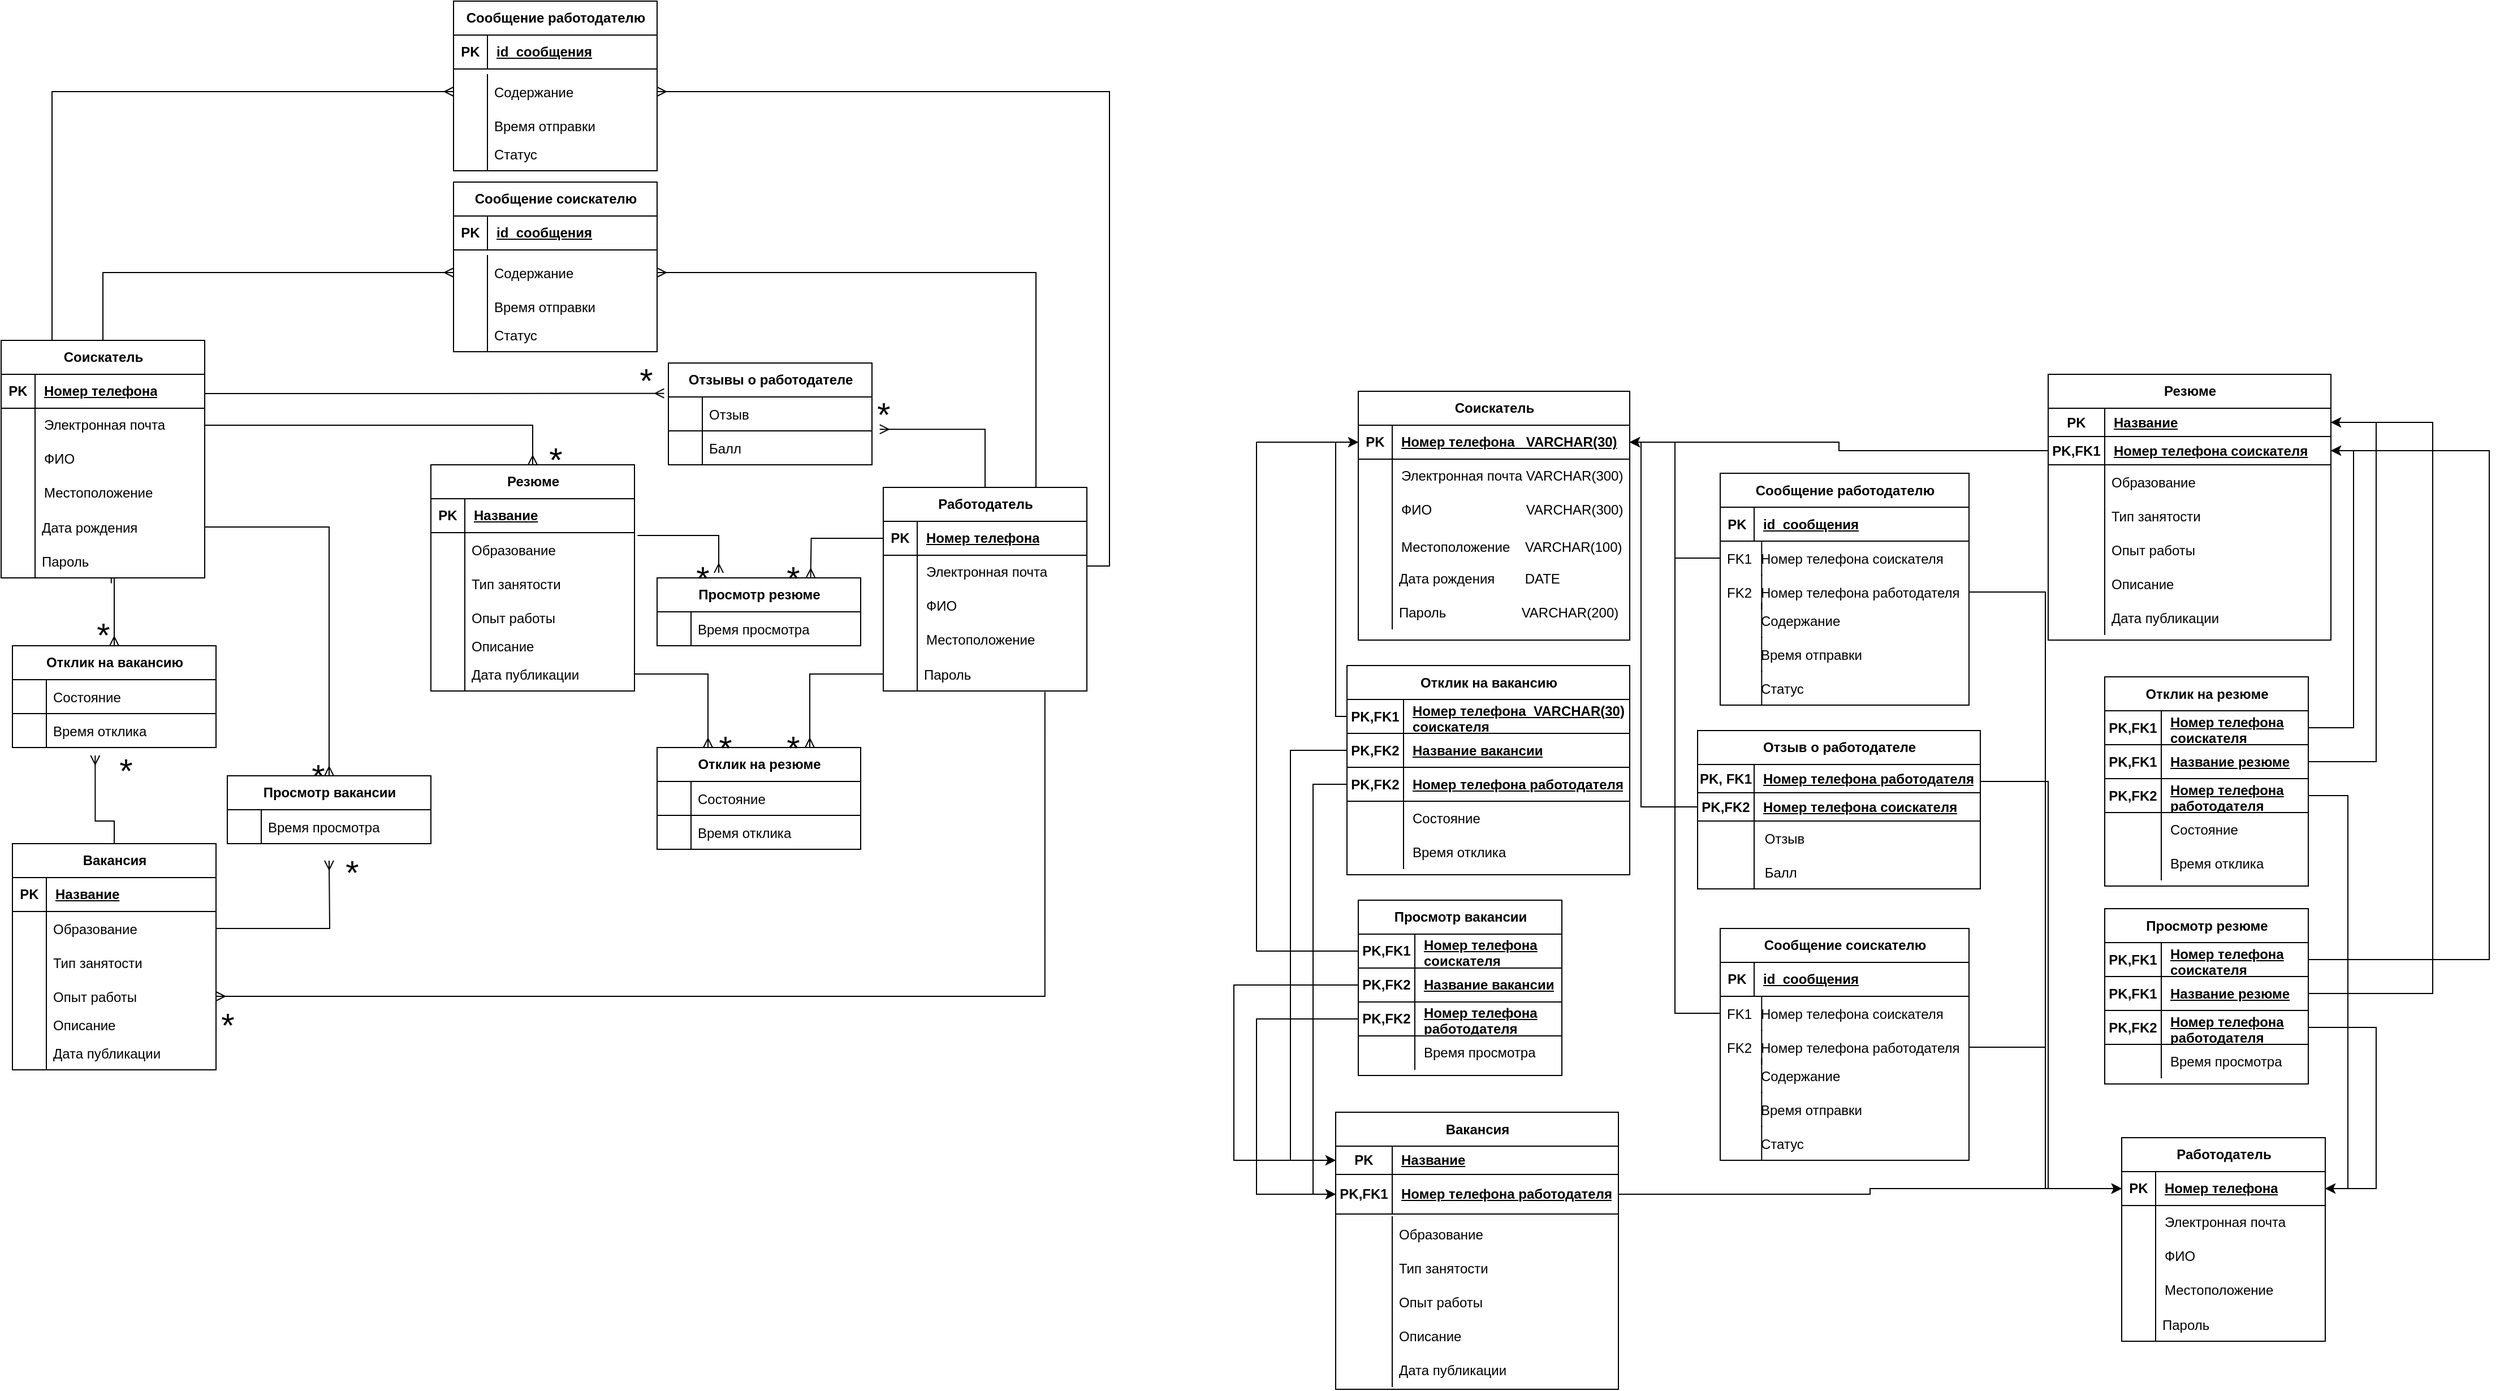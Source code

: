 <mxfile version="24.3.1" type="github">
  <diagram id="R2lEEEUBdFMjLlhIrx00" name="Page-1">
    <mxGraphModel dx="1502" dy="1656" grid="1" gridSize="10" guides="1" tooltips="1" connect="1" arrows="1" fold="1" page="1" pageScale="1" pageWidth="850" pageHeight="1100" math="0" shadow="0" extFonts="Permanent Marker^https://fonts.googleapis.com/css?family=Permanent+Marker">
      <root>
        <mxCell id="0" />
        <mxCell id="1" parent="0" />
        <mxCell id="2vzEXNzIKZeWlVXa6jJ8-1" value="Вакансия" style="shape=table;startSize=30;container=1;collapsible=1;childLayout=tableLayout;fixedRows=1;rowLines=0;fontStyle=1;align=center;resizeLast=1;html=1;" vertex="1" parent="1">
          <mxGeometry x="260" y="405" width="180" height="200" as="geometry" />
        </mxCell>
        <mxCell id="2vzEXNzIKZeWlVXa6jJ8-2" value="" style="shape=tableRow;horizontal=0;startSize=0;swimlaneHead=0;swimlaneBody=0;fillColor=none;collapsible=0;dropTarget=0;points=[[0,0.5],[1,0.5]];portConstraint=eastwest;top=0;left=0;right=0;bottom=1;" vertex="1" parent="2vzEXNzIKZeWlVXa6jJ8-1">
          <mxGeometry y="30" width="180" height="30" as="geometry" />
        </mxCell>
        <mxCell id="2vzEXNzIKZeWlVXa6jJ8-3" value="PK" style="shape=partialRectangle;connectable=0;fillColor=none;top=0;left=0;bottom=0;right=0;fontStyle=1;overflow=hidden;whiteSpace=wrap;html=1;" vertex="1" parent="2vzEXNzIKZeWlVXa6jJ8-2">
          <mxGeometry width="30" height="30" as="geometry">
            <mxRectangle width="30" height="30" as="alternateBounds" />
          </mxGeometry>
        </mxCell>
        <mxCell id="2vzEXNzIKZeWlVXa6jJ8-4" value="Название" style="shape=partialRectangle;connectable=0;fillColor=none;top=0;left=0;bottom=0;right=0;align=left;spacingLeft=6;fontStyle=5;overflow=hidden;whiteSpace=wrap;html=1;" vertex="1" parent="2vzEXNzIKZeWlVXa6jJ8-2">
          <mxGeometry x="30" width="150" height="30" as="geometry">
            <mxRectangle width="150" height="30" as="alternateBounds" />
          </mxGeometry>
        </mxCell>
        <mxCell id="2vzEXNzIKZeWlVXa6jJ8-5" style="edgeStyle=orthogonalEdgeStyle;rounded=0;orthogonalLoop=1;jettySize=auto;html=1;entryX=0;entryY=0.5;entryDx=0;entryDy=0;endArrow=ERmany;endFill=0;" edge="1" parent="1" source="2vzEXNzIKZeWlVXa6jJ8-7" target="2vzEXNzIKZeWlVXa6jJ8-133">
          <mxGeometry relative="1" as="geometry" />
        </mxCell>
        <mxCell id="2vzEXNzIKZeWlVXa6jJ8-6" style="edgeStyle=orthogonalEdgeStyle;rounded=0;orthogonalLoop=1;jettySize=auto;html=1;exitX=0.25;exitY=0;exitDx=0;exitDy=0;entryX=0;entryY=0.5;entryDx=0;entryDy=0;endArrow=ERmany;endFill=0;" edge="1" parent="1" source="2vzEXNzIKZeWlVXa6jJ8-7" target="2vzEXNzIKZeWlVXa6jJ8-123">
          <mxGeometry relative="1" as="geometry" />
        </mxCell>
        <mxCell id="2vzEXNzIKZeWlVXa6jJ8-7" value="Соискатель" style="shape=table;startSize=30;container=1;collapsible=1;childLayout=tableLayout;fixedRows=1;rowLines=0;fontStyle=1;align=center;resizeLast=1;html=1;movable=1;resizable=1;rotatable=1;deletable=1;editable=1;locked=0;connectable=1;" vertex="1" parent="1">
          <mxGeometry x="250" y="-40" width="180" height="210" as="geometry" />
        </mxCell>
        <mxCell id="2vzEXNzIKZeWlVXa6jJ8-8" value="" style="shape=tableRow;horizontal=0;startSize=0;swimlaneHead=0;swimlaneBody=0;fillColor=none;collapsible=0;dropTarget=0;points=[[0,0.5],[1,0.5]];portConstraint=eastwest;top=0;left=0;right=0;bottom=1;" vertex="1" parent="2vzEXNzIKZeWlVXa6jJ8-7">
          <mxGeometry y="30" width="180" height="30" as="geometry" />
        </mxCell>
        <mxCell id="2vzEXNzIKZeWlVXa6jJ8-9" value="PK" style="shape=partialRectangle;connectable=0;fillColor=none;top=0;left=0;bottom=0;right=0;fontStyle=1;overflow=hidden;whiteSpace=wrap;html=1;" vertex="1" parent="2vzEXNzIKZeWlVXa6jJ8-8">
          <mxGeometry width="30" height="30" as="geometry">
            <mxRectangle width="30" height="30" as="alternateBounds" />
          </mxGeometry>
        </mxCell>
        <mxCell id="2vzEXNzIKZeWlVXa6jJ8-10" value="Номер телефона" style="shape=partialRectangle;connectable=0;fillColor=none;top=0;left=0;bottom=0;right=0;align=left;spacingLeft=6;fontStyle=5;overflow=hidden;whiteSpace=wrap;html=1;" vertex="1" parent="2vzEXNzIKZeWlVXa6jJ8-8">
          <mxGeometry x="30" width="150" height="30" as="geometry">
            <mxRectangle width="150" height="30" as="alternateBounds" />
          </mxGeometry>
        </mxCell>
        <mxCell id="2vzEXNzIKZeWlVXa6jJ8-11" value="" style="shape=tableRow;horizontal=0;startSize=0;swimlaneHead=0;swimlaneBody=0;fillColor=none;collapsible=0;dropTarget=0;points=[[0,0.5],[1,0.5]];portConstraint=eastwest;top=0;left=0;right=0;bottom=0;" vertex="1" parent="2vzEXNzIKZeWlVXa6jJ8-7">
          <mxGeometry y="60" width="180" height="30" as="geometry" />
        </mxCell>
        <mxCell id="2vzEXNzIKZeWlVXa6jJ8-12" value="" style="shape=partialRectangle;connectable=0;fillColor=none;top=0;left=0;bottom=0;right=0;editable=1;overflow=hidden;whiteSpace=wrap;html=1;" vertex="1" parent="2vzEXNzIKZeWlVXa6jJ8-11">
          <mxGeometry width="30" height="30" as="geometry">
            <mxRectangle width="30" height="30" as="alternateBounds" />
          </mxGeometry>
        </mxCell>
        <mxCell id="2vzEXNzIKZeWlVXa6jJ8-13" value="Электронная почта" style="shape=partialRectangle;connectable=0;fillColor=none;top=0;left=0;bottom=0;right=0;align=left;spacingLeft=6;overflow=hidden;whiteSpace=wrap;html=1;" vertex="1" parent="2vzEXNzIKZeWlVXa6jJ8-11">
          <mxGeometry x="30" width="150" height="30" as="geometry">
            <mxRectangle width="150" height="30" as="alternateBounds" />
          </mxGeometry>
        </mxCell>
        <mxCell id="2vzEXNzIKZeWlVXa6jJ8-14" value="" style="shape=tableRow;horizontal=0;startSize=0;swimlaneHead=0;swimlaneBody=0;fillColor=none;collapsible=0;dropTarget=0;points=[[0,0.5],[1,0.5]];portConstraint=eastwest;top=0;left=0;right=0;bottom=0;" vertex="1" parent="2vzEXNzIKZeWlVXa6jJ8-7">
          <mxGeometry y="90" width="180" height="30" as="geometry" />
        </mxCell>
        <mxCell id="2vzEXNzIKZeWlVXa6jJ8-15" value="" style="shape=partialRectangle;connectable=0;fillColor=none;top=0;left=0;bottom=0;right=0;editable=1;overflow=hidden;whiteSpace=wrap;html=1;" vertex="1" parent="2vzEXNzIKZeWlVXa6jJ8-14">
          <mxGeometry width="30" height="30" as="geometry">
            <mxRectangle width="30" height="30" as="alternateBounds" />
          </mxGeometry>
        </mxCell>
        <mxCell id="2vzEXNzIKZeWlVXa6jJ8-16" value="ФИО" style="shape=partialRectangle;connectable=0;fillColor=none;top=0;left=0;bottom=0;right=0;align=left;spacingLeft=6;overflow=hidden;whiteSpace=wrap;html=1;" vertex="1" parent="2vzEXNzIKZeWlVXa6jJ8-14">
          <mxGeometry x="30" width="150" height="30" as="geometry">
            <mxRectangle width="150" height="30" as="alternateBounds" />
          </mxGeometry>
        </mxCell>
        <mxCell id="2vzEXNzIKZeWlVXa6jJ8-17" value="" style="shape=tableRow;horizontal=0;startSize=0;swimlaneHead=0;swimlaneBody=0;fillColor=none;collapsible=0;dropTarget=0;points=[[0,0.5],[1,0.5]];portConstraint=eastwest;top=0;left=0;right=0;bottom=0;" vertex="1" parent="2vzEXNzIKZeWlVXa6jJ8-7">
          <mxGeometry y="120" width="180" height="30" as="geometry" />
        </mxCell>
        <mxCell id="2vzEXNzIKZeWlVXa6jJ8-18" value="" style="shape=partialRectangle;connectable=0;fillColor=none;top=0;left=0;bottom=0;right=0;editable=1;overflow=hidden;whiteSpace=wrap;html=1;" vertex="1" parent="2vzEXNzIKZeWlVXa6jJ8-17">
          <mxGeometry width="30" height="30" as="geometry">
            <mxRectangle width="30" height="30" as="alternateBounds" />
          </mxGeometry>
        </mxCell>
        <mxCell id="2vzEXNzIKZeWlVXa6jJ8-19" value="Местоположение" style="shape=partialRectangle;connectable=0;fillColor=none;top=0;left=0;bottom=0;right=0;align=left;spacingLeft=6;overflow=hidden;whiteSpace=wrap;html=1;" vertex="1" parent="2vzEXNzIKZeWlVXa6jJ8-17">
          <mxGeometry x="30" width="150" height="30" as="geometry">
            <mxRectangle width="150" height="30" as="alternateBounds" />
          </mxGeometry>
        </mxCell>
        <mxCell id="2vzEXNzIKZeWlVXa6jJ8-20" style="edgeStyle=orthogonalEdgeStyle;rounded=0;orthogonalLoop=1;jettySize=auto;html=1;entryX=0.5;entryY=0;entryDx=0;entryDy=0;endArrow=ERmany;endFill=0;exitX=0.541;exitY=1.158;exitDx=0;exitDy=0;exitPerimeter=0;" edge="1" parent="1" source="2vzEXNzIKZeWlVXa6jJ8-24" target="2vzEXNzIKZeWlVXa6jJ8-78">
          <mxGeometry relative="1" as="geometry">
            <Array as="points">
              <mxPoint x="347" y="170" />
              <mxPoint x="350" y="170" />
            </Array>
          </mxGeometry>
        </mxCell>
        <mxCell id="2vzEXNzIKZeWlVXa6jJ8-21" style="edgeStyle=orthogonalEdgeStyle;rounded=0;orthogonalLoop=1;jettySize=auto;html=1;entryX=0.5;entryY=0;entryDx=0;entryDy=0;endArrow=ERmany;endFill=0;" edge="1" parent="1" source="2vzEXNzIKZeWlVXa6jJ8-22" target="2vzEXNzIKZeWlVXa6jJ8-104">
          <mxGeometry relative="1" as="geometry">
            <mxPoint x="540" y="380" as="targetPoint" />
          </mxGeometry>
        </mxCell>
        <mxCell id="2vzEXNzIKZeWlVXa6jJ8-22" value="Дата рождения" style="shape=partialRectangle;align=left;verticalAlign=middle;spacingLeft=34;rotatable=0;points=[[0,0.5],[1,0.5]];portConstraint=eastwest;dropTarget=0;shadow=0;fillColor=none;strokeColor=none;" vertex="1" parent="1">
          <mxGeometry x="250" y="110" width="180" height="30" as="geometry" />
        </mxCell>
        <mxCell id="2vzEXNzIKZeWlVXa6jJ8-23" value="" style="shape=partialRectangle;top=0;left=0;bottom=0;fillColor=none;stokeWidth=1;align=left;verticalAlign=middle;spacingLeft=4;spacingRight=4;overflow=hidden;rotatable=0;points=[];portConstraint=eastwest;part=1;" vertex="1" connectable="0" parent="2vzEXNzIKZeWlVXa6jJ8-22">
          <mxGeometry width="30" height="30" as="geometry" />
        </mxCell>
        <mxCell id="2vzEXNzIKZeWlVXa6jJ8-24" value="Пароль" style="shape=partialRectangle;fillColor=none;align=left;verticalAlign=middle;strokeColor=none;spacingLeft=34;rotatable=0;points=[[0,0.5],[1,0.5]];portConstraint=eastwest;dropTarget=0;shadow=0;fontFamily=Helvetica;fontSize=12;fontColor=default;" vertex="1" parent="1">
          <mxGeometry x="250" y="140" width="180" height="30" as="geometry" />
        </mxCell>
        <mxCell id="2vzEXNzIKZeWlVXa6jJ8-25" value="" style="shape=partialRectangle;top=0;left=0;bottom=0;fillColor=none;stokeWidth=1;align=left;verticalAlign=middle;spacingLeft=4;spacingRight=4;overflow=hidden;rotatable=0;points=[];portConstraint=eastwest;part=1;shadow=0;fontFamily=Helvetica;fontSize=12;fontColor=default;" vertex="1" connectable="0" parent="2vzEXNzIKZeWlVXa6jJ8-24">
          <mxGeometry width="30" height="30" as="geometry" />
        </mxCell>
        <mxCell id="2vzEXNzIKZeWlVXa6jJ8-26" value="Тип занятости" style="shape=partialRectangle;fillColor=none;align=left;verticalAlign=middle;strokeColor=none;spacingLeft=34;rotatable=0;points=[[0,0.5],[1,0.5]];portConstraint=eastwest;dropTarget=0;shadow=0;fontFamily=Helvetica;fontSize=12;fontColor=default;" vertex="1" parent="1">
          <mxGeometry x="260" y="495" width="180" height="30" as="geometry" />
        </mxCell>
        <mxCell id="2vzEXNzIKZeWlVXa6jJ8-27" value="" style="shape=partialRectangle;top=0;left=0;bottom=0;fillColor=none;stokeWidth=1;align=left;verticalAlign=middle;spacingLeft=4;spacingRight=4;overflow=hidden;rotatable=0;points=[];portConstraint=eastwest;part=1;shadow=0;fontFamily=Helvetica;fontSize=12;fontColor=default;" vertex="1" connectable="0" parent="2vzEXNzIKZeWlVXa6jJ8-26">
          <mxGeometry width="30" height="30" as="geometry" />
        </mxCell>
        <mxCell id="2vzEXNzIKZeWlVXa6jJ8-28" style="edgeStyle=orthogonalEdgeStyle;rounded=0;orthogonalLoop=1;jettySize=auto;html=1;exitX=0.75;exitY=0;exitDx=0;exitDy=0;entryX=1;entryY=0.5;entryDx=0;entryDy=0;endArrow=ERmany;endFill=0;" edge="1" parent="1" source="2vzEXNzIKZeWlVXa6jJ8-29" target="2vzEXNzIKZeWlVXa6jJ8-133">
          <mxGeometry relative="1" as="geometry" />
        </mxCell>
        <mxCell id="2vzEXNzIKZeWlVXa6jJ8-29" value="Работодатель" style="shape=table;startSize=30;container=1;collapsible=1;childLayout=tableLayout;fixedRows=1;rowLines=0;fontStyle=1;align=center;resizeLast=1;html=1;movable=1;resizable=1;rotatable=1;deletable=1;editable=1;locked=0;connectable=1;" vertex="1" parent="1">
          <mxGeometry x="1030" y="90" width="180" height="180" as="geometry" />
        </mxCell>
        <mxCell id="2vzEXNzIKZeWlVXa6jJ8-30" value="" style="shape=tableRow;horizontal=0;startSize=0;swimlaneHead=0;swimlaneBody=0;fillColor=none;collapsible=0;dropTarget=0;points=[[0,0.5],[1,0.5]];portConstraint=eastwest;top=0;left=0;right=0;bottom=1;" vertex="1" parent="2vzEXNzIKZeWlVXa6jJ8-29">
          <mxGeometry y="30" width="180" height="30" as="geometry" />
        </mxCell>
        <mxCell id="2vzEXNzIKZeWlVXa6jJ8-31" value="PK" style="shape=partialRectangle;connectable=0;fillColor=none;top=0;left=0;bottom=0;right=0;fontStyle=1;overflow=hidden;whiteSpace=wrap;html=1;" vertex="1" parent="2vzEXNzIKZeWlVXa6jJ8-30">
          <mxGeometry width="30" height="30" as="geometry">
            <mxRectangle width="30" height="30" as="alternateBounds" />
          </mxGeometry>
        </mxCell>
        <mxCell id="2vzEXNzIKZeWlVXa6jJ8-32" value="Номер телефона" style="shape=partialRectangle;connectable=0;fillColor=none;top=0;left=0;bottom=0;right=0;align=left;spacingLeft=6;fontStyle=5;overflow=hidden;whiteSpace=wrap;html=1;" vertex="1" parent="2vzEXNzIKZeWlVXa6jJ8-30">
          <mxGeometry x="30" width="150" height="30" as="geometry">
            <mxRectangle width="150" height="30" as="alternateBounds" />
          </mxGeometry>
        </mxCell>
        <mxCell id="2vzEXNzIKZeWlVXa6jJ8-33" value="" style="shape=tableRow;horizontal=0;startSize=0;swimlaneHead=0;swimlaneBody=0;fillColor=none;collapsible=0;dropTarget=0;points=[[0,0.5],[1,0.5]];portConstraint=eastwest;top=0;left=0;right=0;bottom=0;" vertex="1" parent="2vzEXNzIKZeWlVXa6jJ8-29">
          <mxGeometry y="60" width="180" height="30" as="geometry" />
        </mxCell>
        <mxCell id="2vzEXNzIKZeWlVXa6jJ8-34" value="" style="shape=partialRectangle;connectable=0;fillColor=none;top=0;left=0;bottom=0;right=0;editable=1;overflow=hidden;whiteSpace=wrap;html=1;" vertex="1" parent="2vzEXNzIKZeWlVXa6jJ8-33">
          <mxGeometry width="30" height="30" as="geometry">
            <mxRectangle width="30" height="30" as="alternateBounds" />
          </mxGeometry>
        </mxCell>
        <mxCell id="2vzEXNzIKZeWlVXa6jJ8-35" value="Электронная почта" style="shape=partialRectangle;connectable=0;fillColor=none;top=0;left=0;bottom=0;right=0;align=left;spacingLeft=6;overflow=hidden;whiteSpace=wrap;html=1;" vertex="1" parent="2vzEXNzIKZeWlVXa6jJ8-33">
          <mxGeometry x="30" width="150" height="30" as="geometry">
            <mxRectangle width="150" height="30" as="alternateBounds" />
          </mxGeometry>
        </mxCell>
        <mxCell id="2vzEXNzIKZeWlVXa6jJ8-36" value="" style="shape=tableRow;horizontal=0;startSize=0;swimlaneHead=0;swimlaneBody=0;fillColor=none;collapsible=0;dropTarget=0;points=[[0,0.5],[1,0.5]];portConstraint=eastwest;top=0;left=0;right=0;bottom=0;" vertex="1" parent="2vzEXNzIKZeWlVXa6jJ8-29">
          <mxGeometry y="90" width="180" height="30" as="geometry" />
        </mxCell>
        <mxCell id="2vzEXNzIKZeWlVXa6jJ8-37" value="" style="shape=partialRectangle;connectable=0;fillColor=none;top=0;left=0;bottom=0;right=0;editable=1;overflow=hidden;whiteSpace=wrap;html=1;" vertex="1" parent="2vzEXNzIKZeWlVXa6jJ8-36">
          <mxGeometry width="30" height="30" as="geometry">
            <mxRectangle width="30" height="30" as="alternateBounds" />
          </mxGeometry>
        </mxCell>
        <mxCell id="2vzEXNzIKZeWlVXa6jJ8-38" value="ФИО" style="shape=partialRectangle;connectable=0;fillColor=none;top=0;left=0;bottom=0;right=0;align=left;spacingLeft=6;overflow=hidden;whiteSpace=wrap;html=1;" vertex="1" parent="2vzEXNzIKZeWlVXa6jJ8-36">
          <mxGeometry x="30" width="150" height="30" as="geometry">
            <mxRectangle width="150" height="30" as="alternateBounds" />
          </mxGeometry>
        </mxCell>
        <mxCell id="2vzEXNzIKZeWlVXa6jJ8-39" value="" style="shape=tableRow;horizontal=0;startSize=0;swimlaneHead=0;swimlaneBody=0;fillColor=none;collapsible=0;dropTarget=0;points=[[0,0.5],[1,0.5]];portConstraint=eastwest;top=0;left=0;right=0;bottom=0;" vertex="1" parent="2vzEXNzIKZeWlVXa6jJ8-29">
          <mxGeometry y="120" width="180" height="30" as="geometry" />
        </mxCell>
        <mxCell id="2vzEXNzIKZeWlVXa6jJ8-40" value="" style="shape=partialRectangle;connectable=0;fillColor=none;top=0;left=0;bottom=0;right=0;editable=1;overflow=hidden;whiteSpace=wrap;html=1;" vertex="1" parent="2vzEXNzIKZeWlVXa6jJ8-39">
          <mxGeometry width="30" height="30" as="geometry">
            <mxRectangle width="30" height="30" as="alternateBounds" />
          </mxGeometry>
        </mxCell>
        <mxCell id="2vzEXNzIKZeWlVXa6jJ8-41" value="Местоположение" style="shape=partialRectangle;connectable=0;fillColor=none;top=0;left=0;bottom=0;right=0;align=left;spacingLeft=6;overflow=hidden;whiteSpace=wrap;html=1;" vertex="1" parent="2vzEXNzIKZeWlVXa6jJ8-39">
          <mxGeometry x="30" width="150" height="30" as="geometry">
            <mxRectangle width="150" height="30" as="alternateBounds" />
          </mxGeometry>
        </mxCell>
        <mxCell id="2vzEXNzIKZeWlVXa6jJ8-42" style="edgeStyle=orthogonalEdgeStyle;rounded=0;orthogonalLoop=1;jettySize=auto;html=1;entryX=0.75;entryY=0;entryDx=0;entryDy=0;endArrow=ERmany;endFill=0;" edge="1" parent="1" source="2vzEXNzIKZeWlVXa6jJ8-43" target="2vzEXNzIKZeWlVXa6jJ8-88">
          <mxGeometry relative="1" as="geometry" />
        </mxCell>
        <mxCell id="2vzEXNzIKZeWlVXa6jJ8-43" value="Пароль" style="shape=partialRectangle;fillColor=none;align=left;verticalAlign=middle;strokeColor=none;spacingLeft=34;rotatable=0;points=[[0,0.5],[1,0.5]];portConstraint=eastwest;dropTarget=0;shadow=0;fontFamily=Helvetica;fontSize=12;fontColor=default;" vertex="1" parent="1">
          <mxGeometry x="1030" y="240" width="180" height="30" as="geometry" />
        </mxCell>
        <mxCell id="2vzEXNzIKZeWlVXa6jJ8-44" value="" style="shape=partialRectangle;top=0;left=0;bottom=0;fillColor=none;stokeWidth=1;align=left;verticalAlign=middle;spacingLeft=4;spacingRight=4;overflow=hidden;rotatable=0;points=[];portConstraint=eastwest;part=1;shadow=0;fontFamily=Helvetica;fontSize=12;fontColor=default;" vertex="1" connectable="0" parent="2vzEXNzIKZeWlVXa6jJ8-43">
          <mxGeometry width="30" height="30" as="geometry" />
        </mxCell>
        <mxCell id="2vzEXNzIKZeWlVXa6jJ8-45" style="edgeStyle=orthogonalEdgeStyle;rounded=0;orthogonalLoop=1;jettySize=auto;html=1;endArrow=ERmany;endFill=0;" edge="1" parent="1" source="2vzEXNzIKZeWlVXa6jJ8-46">
          <mxGeometry relative="1" as="geometry">
            <mxPoint x="540" y="420" as="targetPoint" />
          </mxGeometry>
        </mxCell>
        <mxCell id="2vzEXNzIKZeWlVXa6jJ8-46" value="Образование" style="shape=partialRectangle;fillColor=none;align=left;verticalAlign=middle;strokeColor=none;spacingLeft=34;rotatable=0;points=[[0,0.5],[1,0.5]];portConstraint=eastwest;dropTarget=0;shadow=0;fontFamily=Helvetica;fontSize=12;fontColor=default;" vertex="1" parent="1">
          <mxGeometry x="260" y="465" width="180" height="30" as="geometry" />
        </mxCell>
        <mxCell id="2vzEXNzIKZeWlVXa6jJ8-47" value="" style="shape=partialRectangle;top=0;left=0;bottom=0;fillColor=none;stokeWidth=1;align=left;verticalAlign=middle;spacingLeft=4;spacingRight=4;overflow=hidden;rotatable=0;points=[];portConstraint=eastwest;part=1;shadow=0;fontFamily=Helvetica;fontSize=12;fontColor=default;" vertex="1" connectable="0" parent="2vzEXNzIKZeWlVXa6jJ8-46">
          <mxGeometry width="30" height="30" as="geometry" />
        </mxCell>
        <mxCell id="2vzEXNzIKZeWlVXa6jJ8-48" value="Описание" style="shape=partialRectangle;fillColor=none;align=left;verticalAlign=middle;strokeColor=none;spacingLeft=34;rotatable=0;points=[[0,0.5],[1,0.5]];portConstraint=eastwest;dropTarget=0;shadow=0;fontFamily=Helvetica;fontSize=12;fontColor=default;" vertex="1" parent="1">
          <mxGeometry x="260" y="550" width="180" height="30" as="geometry" />
        </mxCell>
        <mxCell id="2vzEXNzIKZeWlVXa6jJ8-49" value="" style="shape=partialRectangle;top=0;left=0;bottom=0;fillColor=none;stokeWidth=1;align=left;verticalAlign=middle;spacingLeft=4;spacingRight=4;overflow=hidden;rotatable=0;points=[];portConstraint=eastwest;part=1;shadow=0;fontFamily=Helvetica;fontSize=12;fontColor=default;" vertex="1" connectable="0" parent="2vzEXNzIKZeWlVXa6jJ8-48">
          <mxGeometry width="30" height="30" as="geometry" />
        </mxCell>
        <mxCell id="2vzEXNzIKZeWlVXa6jJ8-50" value="Опыт работы" style="shape=partialRectangle;fillColor=none;align=left;verticalAlign=middle;strokeColor=none;spacingLeft=34;rotatable=0;points=[[0,0.5],[1,0.5]];portConstraint=eastwest;dropTarget=0;shadow=0;fontFamily=Helvetica;fontSize=12;fontColor=default;" vertex="1" parent="1">
          <mxGeometry x="260" y="525" width="180" height="30" as="geometry" />
        </mxCell>
        <mxCell id="2vzEXNzIKZeWlVXa6jJ8-51" value="" style="shape=partialRectangle;top=0;left=0;bottom=0;fillColor=none;stokeWidth=1;align=left;verticalAlign=middle;spacingLeft=4;spacingRight=4;overflow=hidden;rotatable=0;points=[];portConstraint=eastwest;part=1;shadow=0;fontFamily=Helvetica;fontSize=12;fontColor=default;" vertex="1" connectable="0" parent="2vzEXNzIKZeWlVXa6jJ8-50">
          <mxGeometry width="30" height="30" as="geometry" />
        </mxCell>
        <mxCell id="2vzEXNzIKZeWlVXa6jJ8-52" value="Дата публикации" style="shape=partialRectangle;fillColor=none;align=left;verticalAlign=middle;strokeColor=none;spacingLeft=34;rotatable=0;points=[[0,0.5],[1,0.5]];portConstraint=eastwest;dropTarget=0;shadow=0;fontFamily=Helvetica;fontSize=12;fontColor=default;" vertex="1" parent="1">
          <mxGeometry x="260" y="575" width="180" height="30" as="geometry" />
        </mxCell>
        <mxCell id="2vzEXNzIKZeWlVXa6jJ8-53" value="" style="shape=partialRectangle;top=0;left=0;bottom=0;fillColor=none;stokeWidth=1;align=left;verticalAlign=middle;spacingLeft=4;spacingRight=4;overflow=hidden;rotatable=0;points=[];portConstraint=eastwest;part=1;shadow=0;fontFamily=Helvetica;fontSize=12;fontColor=default;" vertex="1" connectable="0" parent="2vzEXNzIKZeWlVXa6jJ8-52">
          <mxGeometry width="30" height="30" as="geometry" />
        </mxCell>
        <mxCell id="2vzEXNzIKZeWlVXa6jJ8-54" value="Резюме" style="shape=table;startSize=30;container=1;collapsible=1;childLayout=tableLayout;fixedRows=1;rowLines=0;fontStyle=1;align=center;resizeLast=1;html=1;" vertex="1" parent="1">
          <mxGeometry x="630" y="70" width="180" height="200" as="geometry" />
        </mxCell>
        <mxCell id="2vzEXNzIKZeWlVXa6jJ8-55" value="" style="shape=tableRow;horizontal=0;startSize=0;swimlaneHead=0;swimlaneBody=0;fillColor=none;collapsible=0;dropTarget=0;points=[[0,0.5],[1,0.5]];portConstraint=eastwest;top=0;left=0;right=0;bottom=1;" vertex="1" parent="2vzEXNzIKZeWlVXa6jJ8-54">
          <mxGeometry y="30" width="180" height="30" as="geometry" />
        </mxCell>
        <mxCell id="2vzEXNzIKZeWlVXa6jJ8-56" value="PK" style="shape=partialRectangle;connectable=0;fillColor=none;top=0;left=0;bottom=0;right=0;fontStyle=1;overflow=hidden;whiteSpace=wrap;html=1;" vertex="1" parent="2vzEXNzIKZeWlVXa6jJ8-55">
          <mxGeometry width="30" height="30" as="geometry">
            <mxRectangle width="30" height="30" as="alternateBounds" />
          </mxGeometry>
        </mxCell>
        <mxCell id="2vzEXNzIKZeWlVXa6jJ8-57" value="Название" style="shape=partialRectangle;connectable=0;fillColor=none;top=0;left=0;bottom=0;right=0;align=left;spacingLeft=6;fontStyle=5;overflow=hidden;whiteSpace=wrap;html=1;" vertex="1" parent="2vzEXNzIKZeWlVXa6jJ8-55">
          <mxGeometry x="30" width="150" height="30" as="geometry">
            <mxRectangle width="150" height="30" as="alternateBounds" />
          </mxGeometry>
        </mxCell>
        <mxCell id="2vzEXNzIKZeWlVXa6jJ8-58" value="Тип занятости" style="shape=partialRectangle;fillColor=none;align=left;verticalAlign=middle;strokeColor=none;spacingLeft=34;rotatable=0;points=[[0,0.5],[1,0.5]];portConstraint=eastwest;dropTarget=0;shadow=0;fontFamily=Helvetica;fontSize=12;fontColor=default;" vertex="1" parent="1">
          <mxGeometry x="630" y="160" width="180" height="30" as="geometry" />
        </mxCell>
        <mxCell id="2vzEXNzIKZeWlVXa6jJ8-59" value="" style="shape=partialRectangle;top=0;left=0;bottom=0;fillColor=none;stokeWidth=1;align=left;verticalAlign=middle;spacingLeft=4;spacingRight=4;overflow=hidden;rotatable=0;points=[];portConstraint=eastwest;part=1;shadow=0;fontFamily=Helvetica;fontSize=12;fontColor=default;" vertex="1" connectable="0" parent="2vzEXNzIKZeWlVXa6jJ8-58">
          <mxGeometry width="30" height="30" as="geometry" />
        </mxCell>
        <mxCell id="2vzEXNzIKZeWlVXa6jJ8-60" value="Образование" style="shape=partialRectangle;fillColor=none;align=left;verticalAlign=middle;strokeColor=none;spacingLeft=34;rotatable=0;points=[[0,0.5],[1,0.5]];portConstraint=eastwest;dropTarget=0;shadow=0;fontFamily=Helvetica;fontSize=12;fontColor=default;" vertex="1" parent="1">
          <mxGeometry x="630" y="130" width="180" height="30" as="geometry" />
        </mxCell>
        <mxCell id="2vzEXNzIKZeWlVXa6jJ8-61" value="" style="shape=partialRectangle;top=0;left=0;bottom=0;fillColor=none;stokeWidth=1;align=left;verticalAlign=middle;spacingLeft=4;spacingRight=4;overflow=hidden;rotatable=0;points=[];portConstraint=eastwest;part=1;shadow=0;fontFamily=Helvetica;fontSize=12;fontColor=default;" vertex="1" connectable="0" parent="2vzEXNzIKZeWlVXa6jJ8-60">
          <mxGeometry width="30" height="30" as="geometry" />
        </mxCell>
        <mxCell id="2vzEXNzIKZeWlVXa6jJ8-62" value="Описание" style="shape=partialRectangle;fillColor=none;align=left;verticalAlign=middle;strokeColor=none;spacingLeft=34;rotatable=0;points=[[0,0.5],[1,0.5]];portConstraint=eastwest;dropTarget=0;shadow=0;fontFamily=Helvetica;fontSize=12;fontColor=default;" vertex="1" parent="1">
          <mxGeometry x="630" y="215" width="180" height="30" as="geometry" />
        </mxCell>
        <mxCell id="2vzEXNzIKZeWlVXa6jJ8-63" value="" style="shape=partialRectangle;top=0;left=0;bottom=0;fillColor=none;stokeWidth=1;align=left;verticalAlign=middle;spacingLeft=4;spacingRight=4;overflow=hidden;rotatable=0;points=[];portConstraint=eastwest;part=1;shadow=0;fontFamily=Helvetica;fontSize=12;fontColor=default;" vertex="1" connectable="0" parent="2vzEXNzIKZeWlVXa6jJ8-62">
          <mxGeometry width="30" height="30" as="geometry" />
        </mxCell>
        <mxCell id="2vzEXNzIKZeWlVXa6jJ8-64" value="Опыт работы" style="shape=partialRectangle;fillColor=none;align=left;verticalAlign=middle;strokeColor=none;spacingLeft=34;rotatable=0;points=[[0,0.5],[1,0.5]];portConstraint=eastwest;dropTarget=0;shadow=0;fontFamily=Helvetica;fontSize=12;fontColor=default;" vertex="1" parent="1">
          <mxGeometry x="630" y="190" width="180" height="30" as="geometry" />
        </mxCell>
        <mxCell id="2vzEXNzIKZeWlVXa6jJ8-65" value="" style="shape=partialRectangle;top=0;left=0;bottom=0;fillColor=none;stokeWidth=1;align=left;verticalAlign=middle;spacingLeft=4;spacingRight=4;overflow=hidden;rotatable=0;points=[];portConstraint=eastwest;part=1;shadow=0;fontFamily=Helvetica;fontSize=12;fontColor=default;" vertex="1" connectable="0" parent="2vzEXNzIKZeWlVXa6jJ8-64">
          <mxGeometry width="30" height="30" as="geometry" />
        </mxCell>
        <mxCell id="2vzEXNzIKZeWlVXa6jJ8-66" style="edgeStyle=orthogonalEdgeStyle;rounded=0;orthogonalLoop=1;jettySize=auto;html=1;entryX=0.25;entryY=0;entryDx=0;entryDy=0;endArrow=ERmany;endFill=0;" edge="1" parent="1" source="2vzEXNzIKZeWlVXa6jJ8-67" target="2vzEXNzIKZeWlVXa6jJ8-88">
          <mxGeometry relative="1" as="geometry" />
        </mxCell>
        <mxCell id="2vzEXNzIKZeWlVXa6jJ8-67" value="Дата публикации" style="shape=partialRectangle;fillColor=none;align=left;verticalAlign=middle;strokeColor=none;spacingLeft=34;rotatable=0;points=[[0,0.5],[1,0.5]];portConstraint=eastwest;dropTarget=0;shadow=0;fontFamily=Helvetica;fontSize=12;fontColor=default;" vertex="1" parent="1">
          <mxGeometry x="630" y="240" width="180" height="30" as="geometry" />
        </mxCell>
        <mxCell id="2vzEXNzIKZeWlVXa6jJ8-68" value="" style="shape=partialRectangle;top=0;left=0;bottom=0;fillColor=none;stokeWidth=1;align=left;verticalAlign=middle;spacingLeft=4;spacingRight=4;overflow=hidden;rotatable=0;points=[];portConstraint=eastwest;part=1;shadow=0;fontFamily=Helvetica;fontSize=12;fontColor=default;" vertex="1" connectable="0" parent="2vzEXNzIKZeWlVXa6jJ8-67">
          <mxGeometry width="30" height="30" as="geometry" />
        </mxCell>
        <mxCell id="2vzEXNzIKZeWlVXa6jJ8-69" value="&lt;font style=&quot;font-size: 30px;&quot;&gt;*&lt;/font&gt;" style="text;html=1;align=center;verticalAlign=middle;resizable=0;points=[];autosize=1;strokeColor=none;fillColor=none;" vertex="1" parent="1">
          <mxGeometry x="720" y="40" width="40" height="50" as="geometry" />
        </mxCell>
        <mxCell id="2vzEXNzIKZeWlVXa6jJ8-70" value="Отзывы о работодателе" style="shape=table;startSize=30;container=1;collapsible=1;childLayout=tableLayout;fixedRows=1;rowLines=0;fontStyle=1;align=center;resizeLast=1;html=1;" vertex="1" parent="1">
          <mxGeometry x="840" y="-20" width="180" height="90" as="geometry" />
        </mxCell>
        <mxCell id="2vzEXNzIKZeWlVXa6jJ8-71" value="" style="shape=tableRow;horizontal=0;startSize=0;swimlaneHead=0;swimlaneBody=0;fillColor=none;collapsible=0;dropTarget=0;points=[[0,0.5],[1,0.5]];portConstraint=eastwest;top=0;left=0;right=0;bottom=1;" vertex="1" parent="2vzEXNzIKZeWlVXa6jJ8-70">
          <mxGeometry y="30" width="180" height="30" as="geometry" />
        </mxCell>
        <mxCell id="2vzEXNzIKZeWlVXa6jJ8-72" value="" style="shape=partialRectangle;connectable=0;fillColor=none;top=0;left=0;bottom=0;right=0;fontStyle=1;overflow=hidden;whiteSpace=wrap;html=1;" vertex="1" parent="2vzEXNzIKZeWlVXa6jJ8-71">
          <mxGeometry width="30" height="30" as="geometry">
            <mxRectangle width="30" height="30" as="alternateBounds" />
          </mxGeometry>
        </mxCell>
        <mxCell id="2vzEXNzIKZeWlVXa6jJ8-73" value="" style="shape=partialRectangle;connectable=0;fillColor=none;top=0;left=0;bottom=0;right=0;align=left;spacingLeft=6;fontStyle=5;overflow=hidden;whiteSpace=wrap;html=1;" vertex="1" parent="2vzEXNzIKZeWlVXa6jJ8-71">
          <mxGeometry x="30" width="150" height="30" as="geometry">
            <mxRectangle width="150" height="30" as="alternateBounds" />
          </mxGeometry>
        </mxCell>
        <mxCell id="2vzEXNzIKZeWlVXa6jJ8-74" value="Отзыв" style="shape=partialRectangle;fillColor=none;align=left;verticalAlign=middle;strokeColor=none;spacingLeft=34;rotatable=0;points=[[0,0.5],[1,0.5]];portConstraint=eastwest;dropTarget=0;shadow=0;fontFamily=Helvetica;fontSize=12;fontColor=default;" vertex="1" parent="1">
          <mxGeometry x="840" y="10" width="180" height="30" as="geometry" />
        </mxCell>
        <mxCell id="2vzEXNzIKZeWlVXa6jJ8-75" value="" style="shape=partialRectangle;top=0;left=0;bottom=0;fillColor=none;stokeWidth=1;align=left;verticalAlign=middle;spacingLeft=4;spacingRight=4;overflow=hidden;rotatable=0;points=[];portConstraint=eastwest;part=1;shadow=0;fontFamily=Helvetica;fontSize=12;fontColor=default;" vertex="1" connectable="0" parent="2vzEXNzIKZeWlVXa6jJ8-74">
          <mxGeometry width="30" height="30" as="geometry" />
        </mxCell>
        <mxCell id="2vzEXNzIKZeWlVXa6jJ8-76" value="Балл" style="shape=partialRectangle;fillColor=none;align=left;verticalAlign=middle;strokeColor=none;spacingLeft=34;rotatable=0;points=[[0,0.5],[1,0.5]];portConstraint=eastwest;dropTarget=0;shadow=0;fontFamily=Helvetica;fontSize=12;fontColor=default;" vertex="1" parent="1">
          <mxGeometry x="840" y="40" width="180" height="30" as="geometry" />
        </mxCell>
        <mxCell id="2vzEXNzIKZeWlVXa6jJ8-77" value="" style="shape=partialRectangle;top=0;left=0;bottom=0;fillColor=none;stokeWidth=1;align=left;verticalAlign=middle;spacingLeft=4;spacingRight=4;overflow=hidden;rotatable=0;points=[];portConstraint=eastwest;part=1;shadow=0;fontFamily=Helvetica;fontSize=12;fontColor=default;" vertex="1" connectable="0" parent="2vzEXNzIKZeWlVXa6jJ8-76">
          <mxGeometry width="30" height="30" as="geometry" />
        </mxCell>
        <mxCell id="2vzEXNzIKZeWlVXa6jJ8-78" value="Отклик на вакансию" style="shape=table;startSize=30;container=1;collapsible=1;childLayout=tableLayout;fixedRows=1;rowLines=0;fontStyle=1;align=center;resizeLast=1;html=1;" vertex="1" parent="1">
          <mxGeometry x="260" y="230" width="180" height="90" as="geometry" />
        </mxCell>
        <mxCell id="2vzEXNzIKZeWlVXa6jJ8-79" value="" style="shape=tableRow;horizontal=0;startSize=0;swimlaneHead=0;swimlaneBody=0;fillColor=none;collapsible=0;dropTarget=0;points=[[0,0.5],[1,0.5]];portConstraint=eastwest;top=0;left=0;right=0;bottom=1;" vertex="1" parent="2vzEXNzIKZeWlVXa6jJ8-78">
          <mxGeometry y="30" width="180" height="30" as="geometry" />
        </mxCell>
        <mxCell id="2vzEXNzIKZeWlVXa6jJ8-80" value="" style="shape=partialRectangle;connectable=0;fillColor=none;top=0;left=0;bottom=0;right=0;fontStyle=1;overflow=hidden;whiteSpace=wrap;html=1;" vertex="1" parent="2vzEXNzIKZeWlVXa6jJ8-79">
          <mxGeometry width="30" height="30" as="geometry">
            <mxRectangle width="30" height="30" as="alternateBounds" />
          </mxGeometry>
        </mxCell>
        <mxCell id="2vzEXNzIKZeWlVXa6jJ8-81" value="" style="shape=partialRectangle;connectable=0;fillColor=none;top=0;left=0;bottom=0;right=0;align=left;spacingLeft=6;fontStyle=5;overflow=hidden;whiteSpace=wrap;html=1;" vertex="1" parent="2vzEXNzIKZeWlVXa6jJ8-79">
          <mxGeometry x="30" width="150" height="30" as="geometry">
            <mxRectangle width="150" height="30" as="alternateBounds" />
          </mxGeometry>
        </mxCell>
        <mxCell id="2vzEXNzIKZeWlVXa6jJ8-82" value="Состояние" style="shape=partialRectangle;fillColor=none;align=left;verticalAlign=middle;strokeColor=none;spacingLeft=34;rotatable=0;points=[[0,0.5],[1,0.5]];portConstraint=eastwest;dropTarget=0;shadow=0;fontFamily=Helvetica;fontSize=12;fontColor=default;" vertex="1" parent="1">
          <mxGeometry x="260" y="260" width="180" height="30" as="geometry" />
        </mxCell>
        <mxCell id="2vzEXNzIKZeWlVXa6jJ8-83" value="" style="shape=partialRectangle;top=0;left=0;bottom=0;fillColor=none;stokeWidth=1;align=left;verticalAlign=middle;spacingLeft=4;spacingRight=4;overflow=hidden;rotatable=0;points=[];portConstraint=eastwest;part=1;shadow=0;fontFamily=Helvetica;fontSize=12;fontColor=default;" vertex="1" connectable="0" parent="2vzEXNzIKZeWlVXa6jJ8-82">
          <mxGeometry width="30" height="30" as="geometry" />
        </mxCell>
        <mxCell id="2vzEXNzIKZeWlVXa6jJ8-84" value="Время отклика" style="shape=partialRectangle;fillColor=none;align=left;verticalAlign=middle;strokeColor=none;spacingLeft=34;rotatable=0;points=[[0,0.5],[1,0.5]];portConstraint=eastwest;dropTarget=0;shadow=0;fontFamily=Helvetica;fontSize=12;fontColor=default;" vertex="1" parent="1">
          <mxGeometry x="260" y="290" width="180" height="30" as="geometry" />
        </mxCell>
        <mxCell id="2vzEXNzIKZeWlVXa6jJ8-85" value="" style="shape=partialRectangle;top=0;left=0;bottom=0;fillColor=none;stokeWidth=1;align=left;verticalAlign=middle;spacingLeft=4;spacingRight=4;overflow=hidden;rotatable=0;points=[];portConstraint=eastwest;part=1;shadow=0;fontFamily=Helvetica;fontSize=12;fontColor=default;" vertex="1" connectable="0" parent="2vzEXNzIKZeWlVXa6jJ8-84">
          <mxGeometry width="30" height="30" as="geometry" />
        </mxCell>
        <mxCell id="2vzEXNzIKZeWlVXa6jJ8-86" value="&lt;font style=&quot;font-size: 30px;&quot;&gt;*&lt;/font&gt;" style="text;html=1;align=center;verticalAlign=middle;resizable=0;points=[];autosize=1;strokeColor=none;fillColor=none;" vertex="1" parent="1">
          <mxGeometry x="320" y="195" width="40" height="50" as="geometry" />
        </mxCell>
        <mxCell id="2vzEXNzIKZeWlVXa6jJ8-87" value="&lt;font style=&quot;font-size: 30px;&quot;&gt;*&lt;/font&gt;" style="text;html=1;align=center;verticalAlign=middle;resizable=0;points=[];autosize=1;strokeColor=none;fillColor=none;" vertex="1" parent="1">
          <mxGeometry x="340" y="315" width="40" height="50" as="geometry" />
        </mxCell>
        <mxCell id="2vzEXNzIKZeWlVXa6jJ8-88" value="Отклик на резюме" style="shape=table;startSize=30;container=1;collapsible=1;childLayout=tableLayout;fixedRows=1;rowLines=0;fontStyle=1;align=center;resizeLast=1;html=1;" vertex="1" parent="1">
          <mxGeometry x="830" y="320" width="180" height="90" as="geometry" />
        </mxCell>
        <mxCell id="2vzEXNzIKZeWlVXa6jJ8-89" value="" style="shape=tableRow;horizontal=0;startSize=0;swimlaneHead=0;swimlaneBody=0;fillColor=none;collapsible=0;dropTarget=0;points=[[0,0.5],[1,0.5]];portConstraint=eastwest;top=0;left=0;right=0;bottom=1;" vertex="1" parent="2vzEXNzIKZeWlVXa6jJ8-88">
          <mxGeometry y="30" width="180" height="30" as="geometry" />
        </mxCell>
        <mxCell id="2vzEXNzIKZeWlVXa6jJ8-90" value="" style="shape=partialRectangle;connectable=0;fillColor=none;top=0;left=0;bottom=0;right=0;fontStyle=1;overflow=hidden;whiteSpace=wrap;html=1;" vertex="1" parent="2vzEXNzIKZeWlVXa6jJ8-89">
          <mxGeometry width="30" height="30" as="geometry">
            <mxRectangle width="30" height="30" as="alternateBounds" />
          </mxGeometry>
        </mxCell>
        <mxCell id="2vzEXNzIKZeWlVXa6jJ8-91" value="" style="shape=partialRectangle;connectable=0;fillColor=none;top=0;left=0;bottom=0;right=0;align=left;spacingLeft=6;fontStyle=5;overflow=hidden;whiteSpace=wrap;html=1;" vertex="1" parent="2vzEXNzIKZeWlVXa6jJ8-89">
          <mxGeometry x="30" width="150" height="30" as="geometry">
            <mxRectangle width="150" height="30" as="alternateBounds" />
          </mxGeometry>
        </mxCell>
        <mxCell id="2vzEXNzIKZeWlVXa6jJ8-92" value="Состояние" style="shape=partialRectangle;fillColor=none;align=left;verticalAlign=middle;strokeColor=none;spacingLeft=34;rotatable=0;points=[[0,0.5],[1,0.5]];portConstraint=eastwest;dropTarget=0;shadow=0;fontFamily=Helvetica;fontSize=12;fontColor=default;" vertex="1" parent="1">
          <mxGeometry x="830" y="350" width="180" height="30" as="geometry" />
        </mxCell>
        <mxCell id="2vzEXNzIKZeWlVXa6jJ8-93" value="" style="shape=partialRectangle;top=0;left=0;bottom=0;fillColor=none;stokeWidth=1;align=left;verticalAlign=middle;spacingLeft=4;spacingRight=4;overflow=hidden;rotatable=0;points=[];portConstraint=eastwest;part=1;shadow=0;fontFamily=Helvetica;fontSize=12;fontColor=default;" vertex="1" connectable="0" parent="2vzEXNzIKZeWlVXa6jJ8-92">
          <mxGeometry width="30" height="30" as="geometry" />
        </mxCell>
        <mxCell id="2vzEXNzIKZeWlVXa6jJ8-94" value="Время отклика" style="shape=partialRectangle;fillColor=none;align=left;verticalAlign=middle;strokeColor=none;spacingLeft=34;rotatable=0;points=[[0,0.5],[1,0.5]];portConstraint=eastwest;dropTarget=0;shadow=0;fontFamily=Helvetica;fontSize=12;fontColor=default;" vertex="1" parent="1">
          <mxGeometry x="830" y="380" width="180" height="30" as="geometry" />
        </mxCell>
        <mxCell id="2vzEXNzIKZeWlVXa6jJ8-95" value="" style="shape=partialRectangle;top=0;left=0;bottom=0;fillColor=none;stokeWidth=1;align=left;verticalAlign=middle;spacingLeft=4;spacingRight=4;overflow=hidden;rotatable=0;points=[];portConstraint=eastwest;part=1;shadow=0;fontFamily=Helvetica;fontSize=12;fontColor=default;" vertex="1" connectable="0" parent="2vzEXNzIKZeWlVXa6jJ8-94">
          <mxGeometry width="30" height="30" as="geometry" />
        </mxCell>
        <mxCell id="2vzEXNzIKZeWlVXa6jJ8-96" value="&lt;font style=&quot;font-size: 30px;&quot;&gt;*&lt;/font&gt;" style="text;html=1;align=center;verticalAlign=middle;resizable=0;points=[];autosize=1;strokeColor=none;fillColor=none;" vertex="1" parent="1">
          <mxGeometry x="510" y="320" width="40" height="50" as="geometry" />
        </mxCell>
        <mxCell id="2vzEXNzIKZeWlVXa6jJ8-97" value="&lt;font style=&quot;font-size: 30px;&quot;&gt;*&lt;/font&gt;" style="text;html=1;align=center;verticalAlign=middle;resizable=0;points=[];autosize=1;strokeColor=none;fillColor=none;" vertex="1" parent="1">
          <mxGeometry x="540" y="405" width="40" height="50" as="geometry" />
        </mxCell>
        <mxCell id="2vzEXNzIKZeWlVXa6jJ8-98" style="edgeStyle=orthogonalEdgeStyle;rounded=0;orthogonalLoop=1;jettySize=auto;html=1;entryX=-0.021;entryY=-0.105;entryDx=0;entryDy=0;entryPerimeter=0;endArrow=ERmany;endFill=0;" edge="1" parent="1" source="2vzEXNzIKZeWlVXa6jJ8-8" target="2vzEXNzIKZeWlVXa6jJ8-74">
          <mxGeometry relative="1" as="geometry">
            <Array as="points">
              <mxPoint x="530" y="7" />
              <mxPoint x="530" y="7" />
            </Array>
          </mxGeometry>
        </mxCell>
        <mxCell id="2vzEXNzIKZeWlVXa6jJ8-99" value="&lt;font style=&quot;font-size: 30px;&quot;&gt;*&lt;/font&gt;" style="text;html=1;align=center;verticalAlign=middle;resizable=0;points=[];autosize=1;strokeColor=none;fillColor=none;" vertex="1" parent="1">
          <mxGeometry x="800" y="-30" width="40" height="50" as="geometry" />
        </mxCell>
        <mxCell id="2vzEXNzIKZeWlVXa6jJ8-100" style="edgeStyle=orthogonalEdgeStyle;rounded=0;orthogonalLoop=1;jettySize=auto;html=1;entryX=1.038;entryY=-0.047;entryDx=0;entryDy=0;entryPerimeter=0;endArrow=ERmany;endFill=0;" edge="1" parent="1" source="2vzEXNzIKZeWlVXa6jJ8-29" target="2vzEXNzIKZeWlVXa6jJ8-76">
          <mxGeometry relative="1" as="geometry" />
        </mxCell>
        <mxCell id="2vzEXNzIKZeWlVXa6jJ8-101" value="&lt;font style=&quot;font-size: 30px;&quot;&gt;*&lt;/font&gt;" style="text;html=1;align=center;verticalAlign=middle;resizable=0;points=[];autosize=1;strokeColor=none;fillColor=none;" vertex="1" parent="1">
          <mxGeometry x="1010" width="40" height="50" as="geometry" />
        </mxCell>
        <mxCell id="2vzEXNzIKZeWlVXa6jJ8-102" value="&lt;font style=&quot;font-size: 30px;&quot;&gt;*&lt;/font&gt;" style="text;html=1;align=center;verticalAlign=middle;resizable=0;points=[];autosize=1;strokeColor=none;fillColor=none;" vertex="1" parent="1">
          <mxGeometry x="870" y="295" width="40" height="50" as="geometry" />
        </mxCell>
        <mxCell id="2vzEXNzIKZeWlVXa6jJ8-103" value="&lt;font style=&quot;font-size: 30px;&quot;&gt;*&lt;/font&gt;" style="text;html=1;align=center;verticalAlign=middle;resizable=0;points=[];autosize=1;strokeColor=none;fillColor=none;" vertex="1" parent="1">
          <mxGeometry x="930" y="295" width="40" height="50" as="geometry" />
        </mxCell>
        <mxCell id="2vzEXNzIKZeWlVXa6jJ8-104" value="Просмотр вакансии" style="shape=table;startSize=30;container=1;collapsible=1;childLayout=tableLayout;fixedRows=1;rowLines=0;fontStyle=1;align=center;resizeLast=1;html=1;" vertex="1" parent="1">
          <mxGeometry x="450" y="345" width="180" height="60" as="geometry" />
        </mxCell>
        <mxCell id="2vzEXNzIKZeWlVXa6jJ8-105" value="" style="shape=tableRow;horizontal=0;startSize=0;swimlaneHead=0;swimlaneBody=0;fillColor=none;collapsible=0;dropTarget=0;points=[[0,0.5],[1,0.5]];portConstraint=eastwest;top=0;left=0;right=0;bottom=1;" vertex="1" parent="2vzEXNzIKZeWlVXa6jJ8-104">
          <mxGeometry y="30" width="180" height="30" as="geometry" />
        </mxCell>
        <mxCell id="2vzEXNzIKZeWlVXa6jJ8-106" value="" style="shape=partialRectangle;connectable=0;fillColor=none;top=0;left=0;bottom=0;right=0;fontStyle=1;overflow=hidden;whiteSpace=wrap;html=1;" vertex="1" parent="2vzEXNzIKZeWlVXa6jJ8-105">
          <mxGeometry width="30" height="30" as="geometry">
            <mxRectangle width="30" height="30" as="alternateBounds" />
          </mxGeometry>
        </mxCell>
        <mxCell id="2vzEXNzIKZeWlVXa6jJ8-107" value="" style="shape=partialRectangle;connectable=0;fillColor=none;top=0;left=0;bottom=0;right=0;align=left;spacingLeft=6;fontStyle=5;overflow=hidden;whiteSpace=wrap;html=1;" vertex="1" parent="2vzEXNzIKZeWlVXa6jJ8-105">
          <mxGeometry x="30" width="150" height="30" as="geometry">
            <mxRectangle width="150" height="30" as="alternateBounds" />
          </mxGeometry>
        </mxCell>
        <mxCell id="2vzEXNzIKZeWlVXa6jJ8-108" value="Время просмотра" style="shape=partialRectangle;fillColor=none;align=left;verticalAlign=middle;strokeColor=none;spacingLeft=34;rotatable=0;points=[[0,0.5],[1,0.5]];portConstraint=eastwest;dropTarget=0;shadow=0;fontFamily=Helvetica;fontSize=12;fontColor=default;" vertex="1" parent="1">
          <mxGeometry x="450" y="375" width="180" height="30" as="geometry" />
        </mxCell>
        <mxCell id="2vzEXNzIKZeWlVXa6jJ8-109" value="" style="shape=partialRectangle;top=0;left=0;bottom=0;fillColor=none;stokeWidth=1;align=left;verticalAlign=middle;spacingLeft=4;spacingRight=4;overflow=hidden;rotatable=0;points=[];portConstraint=eastwest;part=1;shadow=0;fontFamily=Helvetica;fontSize=12;fontColor=default;" vertex="1" connectable="0" parent="2vzEXNzIKZeWlVXa6jJ8-108">
          <mxGeometry width="30" height="30" as="geometry" />
        </mxCell>
        <mxCell id="2vzEXNzIKZeWlVXa6jJ8-110" value="Просмотр резюме" style="shape=table;startSize=30;container=1;collapsible=1;childLayout=tableLayout;fixedRows=1;rowLines=0;fontStyle=1;align=center;resizeLast=1;html=1;" vertex="1" parent="1">
          <mxGeometry x="830" y="170" width="180" height="60" as="geometry" />
        </mxCell>
        <mxCell id="2vzEXNzIKZeWlVXa6jJ8-111" value="" style="shape=tableRow;horizontal=0;startSize=0;swimlaneHead=0;swimlaneBody=0;fillColor=none;collapsible=0;dropTarget=0;points=[[0,0.5],[1,0.5]];portConstraint=eastwest;top=0;left=0;right=0;bottom=1;" vertex="1" parent="2vzEXNzIKZeWlVXa6jJ8-110">
          <mxGeometry y="30" width="180" height="30" as="geometry" />
        </mxCell>
        <mxCell id="2vzEXNzIKZeWlVXa6jJ8-112" value="" style="shape=partialRectangle;connectable=0;fillColor=none;top=0;left=0;bottom=0;right=0;fontStyle=1;overflow=hidden;whiteSpace=wrap;html=1;" vertex="1" parent="2vzEXNzIKZeWlVXa6jJ8-111">
          <mxGeometry width="30" height="30" as="geometry">
            <mxRectangle width="30" height="30" as="alternateBounds" />
          </mxGeometry>
        </mxCell>
        <mxCell id="2vzEXNzIKZeWlVXa6jJ8-113" value="" style="shape=partialRectangle;connectable=0;fillColor=none;top=0;left=0;bottom=0;right=0;align=left;spacingLeft=6;fontStyle=5;overflow=hidden;whiteSpace=wrap;html=1;" vertex="1" parent="2vzEXNzIKZeWlVXa6jJ8-111">
          <mxGeometry x="30" width="150" height="30" as="geometry">
            <mxRectangle width="150" height="30" as="alternateBounds" />
          </mxGeometry>
        </mxCell>
        <mxCell id="2vzEXNzIKZeWlVXa6jJ8-114" value="Время просмотра" style="shape=partialRectangle;fillColor=none;align=left;verticalAlign=middle;strokeColor=none;spacingLeft=34;rotatable=0;points=[[0,0.5],[1,0.5]];portConstraint=eastwest;dropTarget=0;shadow=0;fontFamily=Helvetica;fontSize=12;fontColor=default;" vertex="1" parent="1">
          <mxGeometry x="830" y="200" width="180" height="30" as="geometry" />
        </mxCell>
        <mxCell id="2vzEXNzIKZeWlVXa6jJ8-115" value="" style="shape=partialRectangle;top=0;left=0;bottom=0;fillColor=none;stokeWidth=1;align=left;verticalAlign=middle;spacingLeft=4;spacingRight=4;overflow=hidden;rotatable=0;points=[];portConstraint=eastwest;part=1;shadow=0;fontFamily=Helvetica;fontSize=12;fontColor=default;" vertex="1" connectable="0" parent="2vzEXNzIKZeWlVXa6jJ8-114">
          <mxGeometry width="30" height="30" as="geometry" />
        </mxCell>
        <mxCell id="2vzEXNzIKZeWlVXa6jJ8-116" style="edgeStyle=orthogonalEdgeStyle;rounded=0;orthogonalLoop=1;jettySize=auto;html=1;entryX=0.5;entryY=0;entryDx=0;entryDy=0;endArrow=ERmany;endFill=0;" edge="1" parent="1" source="2vzEXNzIKZeWlVXa6jJ8-11" target="2vzEXNzIKZeWlVXa6jJ8-54">
          <mxGeometry relative="1" as="geometry" />
        </mxCell>
        <mxCell id="2vzEXNzIKZeWlVXa6jJ8-117" value="&lt;font style=&quot;font-size: 30px;&quot;&gt;*&lt;/font&gt;" style="text;html=1;align=center;verticalAlign=middle;resizable=0;points=[];autosize=1;strokeColor=none;fillColor=none;" vertex="1" parent="1">
          <mxGeometry x="930" y="145" width="40" height="50" as="geometry" />
        </mxCell>
        <mxCell id="2vzEXNzIKZeWlVXa6jJ8-118" value="&lt;font style=&quot;font-size: 30px;&quot;&gt;*&lt;/font&gt;" style="text;html=1;align=center;verticalAlign=middle;resizable=0;points=[];autosize=1;strokeColor=none;fillColor=none;" vertex="1" parent="1">
          <mxGeometry x="850" y="145" width="40" height="50" as="geometry" />
        </mxCell>
        <mxCell id="2vzEXNzIKZeWlVXa6jJ8-119" value="Сообщение работодателю" style="shape=table;startSize=30;container=1;collapsible=1;childLayout=tableLayout;fixedRows=1;rowLines=0;fontStyle=1;align=center;resizeLast=1;html=1;" vertex="1" parent="1">
          <mxGeometry x="650" y="-340" width="180" height="150" as="geometry" />
        </mxCell>
        <mxCell id="2vzEXNzIKZeWlVXa6jJ8-120" value="" style="shape=tableRow;horizontal=0;startSize=0;swimlaneHead=0;swimlaneBody=0;fillColor=none;collapsible=0;dropTarget=0;points=[[0,0.5],[1,0.5]];portConstraint=eastwest;top=0;left=0;right=0;bottom=1;" vertex="1" parent="2vzEXNzIKZeWlVXa6jJ8-119">
          <mxGeometry y="30" width="180" height="30" as="geometry" />
        </mxCell>
        <mxCell id="2vzEXNzIKZeWlVXa6jJ8-121" value="PK" style="shape=partialRectangle;connectable=0;fillColor=none;top=0;left=0;bottom=0;right=0;fontStyle=1;overflow=hidden;whiteSpace=wrap;html=1;" vertex="1" parent="2vzEXNzIKZeWlVXa6jJ8-120">
          <mxGeometry width="30" height="30" as="geometry">
            <mxRectangle width="30" height="30" as="alternateBounds" />
          </mxGeometry>
        </mxCell>
        <mxCell id="2vzEXNzIKZeWlVXa6jJ8-122" value="id_сообщения" style="shape=partialRectangle;connectable=0;fillColor=none;top=0;left=0;bottom=0;right=0;align=left;spacingLeft=6;fontStyle=5;overflow=hidden;whiteSpace=wrap;html=1;" vertex="1" parent="2vzEXNzIKZeWlVXa6jJ8-120">
          <mxGeometry x="30" width="150" height="30" as="geometry">
            <mxRectangle width="150" height="30" as="alternateBounds" />
          </mxGeometry>
        </mxCell>
        <mxCell id="2vzEXNzIKZeWlVXa6jJ8-123" value="Содержание" style="shape=partialRectangle;fillColor=none;align=left;verticalAlign=middle;strokeColor=none;spacingLeft=34;rotatable=0;points=[[0,0.5],[1,0.5]];portConstraint=eastwest;dropTarget=0;shadow=0;fontFamily=Helvetica;fontSize=12;fontColor=default;" vertex="1" parent="1">
          <mxGeometry x="650" y="-275" width="180" height="30" as="geometry" />
        </mxCell>
        <mxCell id="2vzEXNzIKZeWlVXa6jJ8-124" value="" style="shape=partialRectangle;top=0;left=0;bottom=0;fillColor=none;stokeWidth=1;align=left;verticalAlign=middle;spacingLeft=4;spacingRight=4;overflow=hidden;rotatable=0;points=[];portConstraint=eastwest;part=1;shadow=0;fontFamily=Helvetica;fontSize=12;fontColor=default;" vertex="1" connectable="0" parent="2vzEXNzIKZeWlVXa6jJ8-123">
          <mxGeometry width="30" height="30" as="geometry" />
        </mxCell>
        <mxCell id="2vzEXNzIKZeWlVXa6jJ8-125" value="Время отправки" style="shape=partialRectangle;fillColor=none;align=left;verticalAlign=middle;strokeColor=none;spacingLeft=34;rotatable=0;points=[[0,0.5],[1,0.5]];portConstraint=eastwest;dropTarget=0;shadow=0;fontFamily=Helvetica;fontSize=12;fontColor=default;" vertex="1" parent="1">
          <mxGeometry x="650" y="-245" width="180" height="30" as="geometry" />
        </mxCell>
        <mxCell id="2vzEXNzIKZeWlVXa6jJ8-126" value="" style="shape=partialRectangle;top=0;left=0;bottom=0;fillColor=none;stokeWidth=1;align=left;verticalAlign=middle;spacingLeft=4;spacingRight=4;overflow=hidden;rotatable=0;points=[];portConstraint=eastwest;part=1;shadow=0;fontFamily=Helvetica;fontSize=12;fontColor=default;" vertex="1" connectable="0" parent="2vzEXNzIKZeWlVXa6jJ8-125">
          <mxGeometry width="30" height="30" as="geometry" />
        </mxCell>
        <mxCell id="2vzEXNzIKZeWlVXa6jJ8-127" value="Статус" style="shape=partialRectangle;fillColor=none;align=left;verticalAlign=middle;strokeColor=none;spacingLeft=34;rotatable=0;points=[[0,0.5],[1,0.5]];portConstraint=eastwest;dropTarget=0;shadow=0;fontFamily=Helvetica;fontSize=12;fontColor=default;" vertex="1" parent="1">
          <mxGeometry x="650" y="-220" width="180" height="30" as="geometry" />
        </mxCell>
        <mxCell id="2vzEXNzIKZeWlVXa6jJ8-128" value="" style="shape=partialRectangle;top=0;left=0;bottom=0;fillColor=none;stokeWidth=1;align=left;verticalAlign=middle;spacingLeft=4;spacingRight=4;overflow=hidden;rotatable=0;points=[];portConstraint=eastwest;part=1;shadow=0;fontFamily=Helvetica;fontSize=12;fontColor=default;" vertex="1" connectable="0" parent="2vzEXNzIKZeWlVXa6jJ8-127">
          <mxGeometry width="30" height="30" as="geometry" />
        </mxCell>
        <mxCell id="2vzEXNzIKZeWlVXa6jJ8-129" value="Сообщение соискателю" style="shape=table;startSize=30;container=1;collapsible=1;childLayout=tableLayout;fixedRows=1;rowLines=0;fontStyle=1;align=center;resizeLast=1;html=1;" vertex="1" parent="1">
          <mxGeometry x="650" y="-180" width="180" height="150" as="geometry" />
        </mxCell>
        <mxCell id="2vzEXNzIKZeWlVXa6jJ8-130" value="" style="shape=tableRow;horizontal=0;startSize=0;swimlaneHead=0;swimlaneBody=0;fillColor=none;collapsible=0;dropTarget=0;points=[[0,0.5],[1,0.5]];portConstraint=eastwest;top=0;left=0;right=0;bottom=1;" vertex="1" parent="2vzEXNzIKZeWlVXa6jJ8-129">
          <mxGeometry y="30" width="180" height="30" as="geometry" />
        </mxCell>
        <mxCell id="2vzEXNzIKZeWlVXa6jJ8-131" value="PK" style="shape=partialRectangle;connectable=0;fillColor=none;top=0;left=0;bottom=0;right=0;fontStyle=1;overflow=hidden;whiteSpace=wrap;html=1;" vertex="1" parent="2vzEXNzIKZeWlVXa6jJ8-130">
          <mxGeometry width="30" height="30" as="geometry">
            <mxRectangle width="30" height="30" as="alternateBounds" />
          </mxGeometry>
        </mxCell>
        <mxCell id="2vzEXNzIKZeWlVXa6jJ8-132" value="id_сообщения" style="shape=partialRectangle;connectable=0;fillColor=none;top=0;left=0;bottom=0;right=0;align=left;spacingLeft=6;fontStyle=5;overflow=hidden;whiteSpace=wrap;html=1;" vertex="1" parent="2vzEXNzIKZeWlVXa6jJ8-130">
          <mxGeometry x="30" width="150" height="30" as="geometry">
            <mxRectangle width="150" height="30" as="alternateBounds" />
          </mxGeometry>
        </mxCell>
        <mxCell id="2vzEXNzIKZeWlVXa6jJ8-133" value="Содержание" style="shape=partialRectangle;fillColor=none;align=left;verticalAlign=middle;strokeColor=none;spacingLeft=34;rotatable=0;points=[[0,0.5],[1,0.5]];portConstraint=eastwest;dropTarget=0;shadow=0;fontFamily=Helvetica;fontSize=12;fontColor=default;" vertex="1" parent="1">
          <mxGeometry x="650" y="-115" width="180" height="30" as="geometry" />
        </mxCell>
        <mxCell id="2vzEXNzIKZeWlVXa6jJ8-134" value="" style="shape=partialRectangle;top=0;left=0;bottom=0;fillColor=none;stokeWidth=1;align=left;verticalAlign=middle;spacingLeft=4;spacingRight=4;overflow=hidden;rotatable=0;points=[];portConstraint=eastwest;part=1;shadow=0;fontFamily=Helvetica;fontSize=12;fontColor=default;" vertex="1" connectable="0" parent="2vzEXNzIKZeWlVXa6jJ8-133">
          <mxGeometry width="30" height="30" as="geometry" />
        </mxCell>
        <mxCell id="2vzEXNzIKZeWlVXa6jJ8-135" value="Время отправки" style="shape=partialRectangle;fillColor=none;align=left;verticalAlign=middle;strokeColor=none;spacingLeft=34;rotatable=0;points=[[0,0.5],[1,0.5]];portConstraint=eastwest;dropTarget=0;shadow=0;fontFamily=Helvetica;fontSize=12;fontColor=default;" vertex="1" parent="1">
          <mxGeometry x="650" y="-85" width="180" height="30" as="geometry" />
        </mxCell>
        <mxCell id="2vzEXNzIKZeWlVXa6jJ8-136" value="" style="shape=partialRectangle;top=0;left=0;bottom=0;fillColor=none;stokeWidth=1;align=left;verticalAlign=middle;spacingLeft=4;spacingRight=4;overflow=hidden;rotatable=0;points=[];portConstraint=eastwest;part=1;shadow=0;fontFamily=Helvetica;fontSize=12;fontColor=default;" vertex="1" connectable="0" parent="2vzEXNzIKZeWlVXa6jJ8-135">
          <mxGeometry width="30" height="30" as="geometry" />
        </mxCell>
        <mxCell id="2vzEXNzIKZeWlVXa6jJ8-137" value="Статус" style="shape=partialRectangle;fillColor=none;align=left;verticalAlign=middle;strokeColor=none;spacingLeft=34;rotatable=0;points=[[0,0.5],[1,0.5]];portConstraint=eastwest;dropTarget=0;shadow=0;fontFamily=Helvetica;fontSize=12;fontColor=default;" vertex="1" parent="1">
          <mxGeometry x="650" y="-60" width="180" height="30" as="geometry" />
        </mxCell>
        <mxCell id="2vzEXNzIKZeWlVXa6jJ8-138" value="" style="shape=partialRectangle;top=0;left=0;bottom=0;fillColor=none;stokeWidth=1;align=left;verticalAlign=middle;spacingLeft=4;spacingRight=4;overflow=hidden;rotatable=0;points=[];portConstraint=eastwest;part=1;shadow=0;fontFamily=Helvetica;fontSize=12;fontColor=default;" vertex="1" connectable="0" parent="2vzEXNzIKZeWlVXa6jJ8-137">
          <mxGeometry width="30" height="30" as="geometry" />
        </mxCell>
        <mxCell id="2vzEXNzIKZeWlVXa6jJ8-139" value="&lt;font style=&quot;font-size: 30px;&quot;&gt;*&lt;/font&gt;" style="text;html=1;align=center;verticalAlign=middle;resizable=0;points=[];autosize=1;strokeColor=none;fillColor=none;" vertex="1" parent="1">
          <mxGeometry x="430" y="540" width="40" height="50" as="geometry" />
        </mxCell>
        <mxCell id="2vzEXNzIKZeWlVXa6jJ8-140" style="edgeStyle=orthogonalEdgeStyle;rounded=0;orthogonalLoop=1;jettySize=auto;html=1;entryX=-0.171;entryY=0.24;entryDx=0;entryDy=0;entryPerimeter=0;endArrow=ERmany;endFill=0;" edge="1" parent="1" source="2vzEXNzIKZeWlVXa6jJ8-1" target="2vzEXNzIKZeWlVXa6jJ8-87">
          <mxGeometry relative="1" as="geometry" />
        </mxCell>
        <mxCell id="2vzEXNzIKZeWlVXa6jJ8-141" style="edgeStyle=orthogonalEdgeStyle;rounded=0;orthogonalLoop=1;jettySize=auto;html=1;exitX=0.25;exitY=0;exitDx=0;exitDy=0;entryX=1;entryY=0.5;entryDx=0;entryDy=0;endArrow=ERmany;endFill=0;" edge="1" parent="1" target="2vzEXNzIKZeWlVXa6jJ8-123">
          <mxGeometry relative="1" as="geometry">
            <mxPoint x="1210" y="159.46" as="sourcePoint" />
            <mxPoint x="1565" y="-60.54" as="targetPoint" />
            <Array as="points">
              <mxPoint x="1230" y="160" />
              <mxPoint x="1230" y="-260" />
            </Array>
          </mxGeometry>
        </mxCell>
        <mxCell id="2vzEXNzIKZeWlVXa6jJ8-142" style="edgeStyle=orthogonalEdgeStyle;rounded=0;orthogonalLoop=1;jettySize=auto;html=1;entryX=0.303;entryY=-0.074;entryDx=0;entryDy=0;entryPerimeter=0;endArrow=ERmany;endFill=0;exitX=1.015;exitY=0.083;exitDx=0;exitDy=0;exitPerimeter=0;" edge="1" parent="1" source="2vzEXNzIKZeWlVXa6jJ8-60" target="2vzEXNzIKZeWlVXa6jJ8-110">
          <mxGeometry relative="1" as="geometry">
            <mxPoint x="976.5" y="139.53" as="sourcePoint" />
            <mxPoint x="883.5" y="88.53" as="targetPoint" />
          </mxGeometry>
        </mxCell>
        <mxCell id="2vzEXNzIKZeWlVXa6jJ8-143" style="edgeStyle=orthogonalEdgeStyle;rounded=0;orthogonalLoop=1;jettySize=auto;html=1;entryX=0.303;entryY=-0.074;entryDx=0;entryDy=0;entryPerimeter=0;endArrow=ERmany;endFill=0;exitX=0;exitY=0.5;exitDx=0;exitDy=0;" edge="1" parent="1" source="2vzEXNzIKZeWlVXa6jJ8-30">
          <mxGeometry relative="1" as="geometry">
            <mxPoint x="893.76" y="136" as="sourcePoint" />
            <mxPoint x="965.76" y="170" as="targetPoint" />
          </mxGeometry>
        </mxCell>
        <mxCell id="2vzEXNzIKZeWlVXa6jJ8-144" style="edgeStyle=orthogonalEdgeStyle;rounded=0;orthogonalLoop=1;jettySize=auto;html=1;entryX=1;entryY=0.5;entryDx=0;entryDy=0;endArrow=ERmany;endFill=0;exitX=0.794;exitY=1.025;exitDx=0;exitDy=0;exitPerimeter=0;" edge="1" parent="1" source="2vzEXNzIKZeWlVXa6jJ8-43" target="2vzEXNzIKZeWlVXa6jJ8-50">
          <mxGeometry relative="1" as="geometry">
            <mxPoint x="710" y="506" as="sourcePoint" />
            <mxPoint x="782" y="540" as="targetPoint" />
            <Array as="points">
              <mxPoint x="1173" y="540" />
            </Array>
          </mxGeometry>
        </mxCell>
        <mxCell id="2vzEXNzIKZeWlVXa6jJ8-161" value="Соискатель" style="shape=table;startSize=30;container=1;collapsible=1;childLayout=tableLayout;fixedRows=1;rowLines=0;fontStyle=1;align=center;resizeLast=1;html=1;movable=1;resizable=1;rotatable=1;deletable=1;editable=1;locked=0;connectable=1;" vertex="1" parent="1">
          <mxGeometry x="1450" y="5" width="240" height="220" as="geometry" />
        </mxCell>
        <mxCell id="2vzEXNzIKZeWlVXa6jJ8-162" value="" style="shape=tableRow;horizontal=0;startSize=0;swimlaneHead=0;swimlaneBody=0;fillColor=none;collapsible=0;dropTarget=0;points=[[0,0.5],[1,0.5]];portConstraint=eastwest;top=0;left=0;right=0;bottom=1;" vertex="1" parent="2vzEXNzIKZeWlVXa6jJ8-161">
          <mxGeometry y="30" width="240" height="30" as="geometry" />
        </mxCell>
        <mxCell id="2vzEXNzIKZeWlVXa6jJ8-163" value="PK" style="shape=partialRectangle;connectable=0;fillColor=none;top=0;left=0;bottom=0;right=0;fontStyle=1;overflow=hidden;whiteSpace=wrap;html=1;" vertex="1" parent="2vzEXNzIKZeWlVXa6jJ8-162">
          <mxGeometry width="30" height="30" as="geometry">
            <mxRectangle width="30" height="30" as="alternateBounds" />
          </mxGeometry>
        </mxCell>
        <mxCell id="2vzEXNzIKZeWlVXa6jJ8-164" value="Номер телефона&amp;nbsp; &amp;nbsp;VARCHAR(30)" style="shape=partialRectangle;connectable=0;fillColor=none;top=0;left=0;bottom=0;right=0;align=left;spacingLeft=6;fontStyle=5;overflow=hidden;whiteSpace=wrap;html=1;" vertex="1" parent="2vzEXNzIKZeWlVXa6jJ8-162">
          <mxGeometry x="30" width="210" height="30" as="geometry">
            <mxRectangle width="210" height="30" as="alternateBounds" />
          </mxGeometry>
        </mxCell>
        <mxCell id="2vzEXNzIKZeWlVXa6jJ8-165" value="" style="shape=tableRow;horizontal=0;startSize=0;swimlaneHead=0;swimlaneBody=0;fillColor=none;collapsible=0;dropTarget=0;points=[[0,0.5],[1,0.5]];portConstraint=eastwest;top=0;left=0;right=0;bottom=0;" vertex="1" parent="2vzEXNzIKZeWlVXa6jJ8-161">
          <mxGeometry y="60" width="240" height="30" as="geometry" />
        </mxCell>
        <mxCell id="2vzEXNzIKZeWlVXa6jJ8-166" value="" style="shape=partialRectangle;connectable=0;fillColor=none;top=0;left=0;bottom=0;right=0;editable=1;overflow=hidden;whiteSpace=wrap;html=1;" vertex="1" parent="2vzEXNzIKZeWlVXa6jJ8-165">
          <mxGeometry width="30" height="30" as="geometry">
            <mxRectangle width="30" height="30" as="alternateBounds" />
          </mxGeometry>
        </mxCell>
        <mxCell id="2vzEXNzIKZeWlVXa6jJ8-167" value="Электронная почта VARCHAR(300)" style="shape=partialRectangle;connectable=0;fillColor=none;top=0;left=0;bottom=0;right=0;align=left;spacingLeft=6;overflow=hidden;whiteSpace=wrap;html=1;" vertex="1" parent="2vzEXNzIKZeWlVXa6jJ8-165">
          <mxGeometry x="30" width="210" height="30" as="geometry">
            <mxRectangle width="210" height="30" as="alternateBounds" />
          </mxGeometry>
        </mxCell>
        <mxCell id="2vzEXNzIKZeWlVXa6jJ8-168" value="" style="shape=tableRow;horizontal=0;startSize=0;swimlaneHead=0;swimlaneBody=0;fillColor=none;collapsible=0;dropTarget=0;points=[[0,0.5],[1,0.5]];portConstraint=eastwest;top=0;left=0;right=0;bottom=0;" vertex="1" parent="2vzEXNzIKZeWlVXa6jJ8-161">
          <mxGeometry y="90" width="240" height="30" as="geometry" />
        </mxCell>
        <mxCell id="2vzEXNzIKZeWlVXa6jJ8-169" value="" style="shape=partialRectangle;connectable=0;fillColor=none;top=0;left=0;bottom=0;right=0;editable=1;overflow=hidden;whiteSpace=wrap;html=1;" vertex="1" parent="2vzEXNzIKZeWlVXa6jJ8-168">
          <mxGeometry width="30" height="30" as="geometry">
            <mxRectangle width="30" height="30" as="alternateBounds" />
          </mxGeometry>
        </mxCell>
        <mxCell id="2vzEXNzIKZeWlVXa6jJ8-170" value="ФИО&amp;nbsp; &amp;nbsp; &amp;nbsp; &amp;nbsp; &amp;nbsp; &amp;nbsp; &amp;nbsp; &amp;nbsp; &amp;nbsp; &amp;nbsp; &amp;nbsp; &amp;nbsp; &amp;nbsp;VARCHAR(300)" style="shape=partialRectangle;connectable=0;fillColor=none;top=0;left=0;bottom=0;right=0;align=left;spacingLeft=6;overflow=hidden;whiteSpace=wrap;html=1;" vertex="1" parent="2vzEXNzIKZeWlVXa6jJ8-168">
          <mxGeometry x="30" width="210" height="30" as="geometry">
            <mxRectangle width="210" height="30" as="alternateBounds" />
          </mxGeometry>
        </mxCell>
        <mxCell id="2vzEXNzIKZeWlVXa6jJ8-171" value="" style="shape=tableRow;horizontal=0;startSize=0;swimlaneHead=0;swimlaneBody=0;fillColor=none;collapsible=0;dropTarget=0;points=[[0,0.5],[1,0.5]];portConstraint=eastwest;top=0;left=0;right=0;bottom=0;" vertex="1" parent="2vzEXNzIKZeWlVXa6jJ8-161">
          <mxGeometry y="120" width="240" height="35" as="geometry" />
        </mxCell>
        <mxCell id="2vzEXNzIKZeWlVXa6jJ8-172" value="" style="shape=partialRectangle;connectable=0;fillColor=none;top=0;left=0;bottom=0;right=0;editable=1;overflow=hidden;whiteSpace=wrap;html=1;" vertex="1" parent="2vzEXNzIKZeWlVXa6jJ8-171">
          <mxGeometry width="30" height="35" as="geometry">
            <mxRectangle width="30" height="35" as="alternateBounds" />
          </mxGeometry>
        </mxCell>
        <mxCell id="2vzEXNzIKZeWlVXa6jJ8-173" value="Местоположение&amp;nbsp; &amp;nbsp; VARCHAR(100)" style="shape=partialRectangle;connectable=0;fillColor=none;top=0;left=0;bottom=0;right=0;align=left;spacingLeft=6;overflow=hidden;whiteSpace=wrap;html=1;" vertex="1" parent="2vzEXNzIKZeWlVXa6jJ8-171">
          <mxGeometry x="30" width="210" height="35" as="geometry">
            <mxRectangle width="210" height="35" as="alternateBounds" />
          </mxGeometry>
        </mxCell>
        <mxCell id="2vzEXNzIKZeWlVXa6jJ8-174" value="Дата рождения        DATE" style="shape=partialRectangle;align=left;verticalAlign=middle;spacingLeft=34;rotatable=0;points=[[0,0.5],[1,0.5]];portConstraint=eastwest;dropTarget=0;shadow=0;fillColor=none;strokeColor=none;" vertex="1" parent="1">
          <mxGeometry x="1450" y="155" width="180" height="30" as="geometry" />
        </mxCell>
        <mxCell id="2vzEXNzIKZeWlVXa6jJ8-175" value="" style="shape=partialRectangle;top=0;left=0;bottom=0;fillColor=none;stokeWidth=1;align=left;verticalAlign=middle;spacingLeft=4;spacingRight=4;overflow=hidden;rotatable=0;points=[];portConstraint=eastwest;part=1;" vertex="1" connectable="0" parent="2vzEXNzIKZeWlVXa6jJ8-174">
          <mxGeometry width="30" height="30" as="geometry" />
        </mxCell>
        <mxCell id="2vzEXNzIKZeWlVXa6jJ8-176" value="Пароль                    VARCHAR(200)" style="shape=partialRectangle;fillColor=none;align=left;verticalAlign=middle;strokeColor=none;spacingLeft=34;rotatable=0;points=[[0,0.5],[1,0.5]];portConstraint=eastwest;dropTarget=0;shadow=0;fontFamily=Helvetica;fontSize=12;fontColor=default;" vertex="1" parent="1">
          <mxGeometry x="1450" y="185" width="180" height="30" as="geometry" />
        </mxCell>
        <mxCell id="2vzEXNzIKZeWlVXa6jJ8-177" value="" style="shape=partialRectangle;top=0;left=0;bottom=0;fillColor=none;stokeWidth=1;align=left;verticalAlign=middle;spacingLeft=4;spacingRight=4;overflow=hidden;rotatable=0;points=[];portConstraint=eastwest;part=1;shadow=0;fontFamily=Helvetica;fontSize=12;fontColor=default;" vertex="1" connectable="0" parent="2vzEXNzIKZeWlVXa6jJ8-176">
          <mxGeometry width="30" height="30" as="geometry" />
        </mxCell>
        <mxCell id="2vzEXNzIKZeWlVXa6jJ8-178" value="Работодатель" style="shape=table;startSize=30;container=1;collapsible=1;childLayout=tableLayout;fixedRows=1;rowLines=0;fontStyle=1;align=center;resizeLast=1;html=1;movable=1;resizable=1;rotatable=1;deletable=1;editable=1;locked=0;connectable=1;" vertex="1" parent="1">
          <mxGeometry x="2125" y="665" width="180" height="180" as="geometry" />
        </mxCell>
        <mxCell id="2vzEXNzIKZeWlVXa6jJ8-179" value="" style="shape=tableRow;horizontal=0;startSize=0;swimlaneHead=0;swimlaneBody=0;fillColor=none;collapsible=0;dropTarget=0;points=[[0,0.5],[1,0.5]];portConstraint=eastwest;top=0;left=0;right=0;bottom=1;" vertex="1" parent="2vzEXNzIKZeWlVXa6jJ8-178">
          <mxGeometry y="30" width="180" height="30" as="geometry" />
        </mxCell>
        <mxCell id="2vzEXNzIKZeWlVXa6jJ8-180" value="PK" style="shape=partialRectangle;connectable=0;fillColor=none;top=0;left=0;bottom=0;right=0;fontStyle=1;overflow=hidden;whiteSpace=wrap;html=1;" vertex="1" parent="2vzEXNzIKZeWlVXa6jJ8-179">
          <mxGeometry width="30" height="30" as="geometry">
            <mxRectangle width="30" height="30" as="alternateBounds" />
          </mxGeometry>
        </mxCell>
        <mxCell id="2vzEXNzIKZeWlVXa6jJ8-181" value="Номер телефона" style="shape=partialRectangle;connectable=0;fillColor=none;top=0;left=0;bottom=0;right=0;align=left;spacingLeft=6;fontStyle=5;overflow=hidden;whiteSpace=wrap;html=1;" vertex="1" parent="2vzEXNzIKZeWlVXa6jJ8-179">
          <mxGeometry x="30" width="150" height="30" as="geometry">
            <mxRectangle width="150" height="30" as="alternateBounds" />
          </mxGeometry>
        </mxCell>
        <mxCell id="2vzEXNzIKZeWlVXa6jJ8-182" value="" style="shape=tableRow;horizontal=0;startSize=0;swimlaneHead=0;swimlaneBody=0;fillColor=none;collapsible=0;dropTarget=0;points=[[0,0.5],[1,0.5]];portConstraint=eastwest;top=0;left=0;right=0;bottom=0;" vertex="1" parent="2vzEXNzIKZeWlVXa6jJ8-178">
          <mxGeometry y="60" width="180" height="30" as="geometry" />
        </mxCell>
        <mxCell id="2vzEXNzIKZeWlVXa6jJ8-183" value="" style="shape=partialRectangle;connectable=0;fillColor=none;top=0;left=0;bottom=0;right=0;editable=1;overflow=hidden;whiteSpace=wrap;html=1;" vertex="1" parent="2vzEXNzIKZeWlVXa6jJ8-182">
          <mxGeometry width="30" height="30" as="geometry">
            <mxRectangle width="30" height="30" as="alternateBounds" />
          </mxGeometry>
        </mxCell>
        <mxCell id="2vzEXNzIKZeWlVXa6jJ8-184" value="Электронная почта" style="shape=partialRectangle;connectable=0;fillColor=none;top=0;left=0;bottom=0;right=0;align=left;spacingLeft=6;overflow=hidden;whiteSpace=wrap;html=1;" vertex="1" parent="2vzEXNzIKZeWlVXa6jJ8-182">
          <mxGeometry x="30" width="150" height="30" as="geometry">
            <mxRectangle width="150" height="30" as="alternateBounds" />
          </mxGeometry>
        </mxCell>
        <mxCell id="2vzEXNzIKZeWlVXa6jJ8-185" value="" style="shape=tableRow;horizontal=0;startSize=0;swimlaneHead=0;swimlaneBody=0;fillColor=none;collapsible=0;dropTarget=0;points=[[0,0.5],[1,0.5]];portConstraint=eastwest;top=0;left=0;right=0;bottom=0;" vertex="1" parent="2vzEXNzIKZeWlVXa6jJ8-178">
          <mxGeometry y="90" width="180" height="30" as="geometry" />
        </mxCell>
        <mxCell id="2vzEXNzIKZeWlVXa6jJ8-186" value="" style="shape=partialRectangle;connectable=0;fillColor=none;top=0;left=0;bottom=0;right=0;editable=1;overflow=hidden;whiteSpace=wrap;html=1;" vertex="1" parent="2vzEXNzIKZeWlVXa6jJ8-185">
          <mxGeometry width="30" height="30" as="geometry">
            <mxRectangle width="30" height="30" as="alternateBounds" />
          </mxGeometry>
        </mxCell>
        <mxCell id="2vzEXNzIKZeWlVXa6jJ8-187" value="ФИО" style="shape=partialRectangle;connectable=0;fillColor=none;top=0;left=0;bottom=0;right=0;align=left;spacingLeft=6;overflow=hidden;whiteSpace=wrap;html=1;" vertex="1" parent="2vzEXNzIKZeWlVXa6jJ8-185">
          <mxGeometry x="30" width="150" height="30" as="geometry">
            <mxRectangle width="150" height="30" as="alternateBounds" />
          </mxGeometry>
        </mxCell>
        <mxCell id="2vzEXNzIKZeWlVXa6jJ8-188" value="" style="shape=tableRow;horizontal=0;startSize=0;swimlaneHead=0;swimlaneBody=0;fillColor=none;collapsible=0;dropTarget=0;points=[[0,0.5],[1,0.5]];portConstraint=eastwest;top=0;left=0;right=0;bottom=0;" vertex="1" parent="2vzEXNzIKZeWlVXa6jJ8-178">
          <mxGeometry y="120" width="180" height="30" as="geometry" />
        </mxCell>
        <mxCell id="2vzEXNzIKZeWlVXa6jJ8-189" value="" style="shape=partialRectangle;connectable=0;fillColor=none;top=0;left=0;bottom=0;right=0;editable=1;overflow=hidden;whiteSpace=wrap;html=1;" vertex="1" parent="2vzEXNzIKZeWlVXa6jJ8-188">
          <mxGeometry width="30" height="30" as="geometry">
            <mxRectangle width="30" height="30" as="alternateBounds" />
          </mxGeometry>
        </mxCell>
        <mxCell id="2vzEXNzIKZeWlVXa6jJ8-190" value="Местоположение" style="shape=partialRectangle;connectable=0;fillColor=none;top=0;left=0;bottom=0;right=0;align=left;spacingLeft=6;overflow=hidden;whiteSpace=wrap;html=1;" vertex="1" parent="2vzEXNzIKZeWlVXa6jJ8-188">
          <mxGeometry x="30" width="150" height="30" as="geometry">
            <mxRectangle width="150" height="30" as="alternateBounds" />
          </mxGeometry>
        </mxCell>
        <mxCell id="2vzEXNzIKZeWlVXa6jJ8-191" value="Пароль" style="shape=partialRectangle;fillColor=none;align=left;verticalAlign=middle;strokeColor=none;spacingLeft=34;rotatable=0;points=[[0,0.5],[1,0.5]];portConstraint=eastwest;dropTarget=0;shadow=0;fontFamily=Helvetica;fontSize=12;fontColor=default;" vertex="1" parent="1">
          <mxGeometry x="2125" y="815" width="180" height="30" as="geometry" />
        </mxCell>
        <mxCell id="2vzEXNzIKZeWlVXa6jJ8-192" value="" style="shape=partialRectangle;top=0;left=0;bottom=0;fillColor=none;stokeWidth=1;align=left;verticalAlign=middle;spacingLeft=4;spacingRight=4;overflow=hidden;rotatable=0;points=[];portConstraint=eastwest;part=1;shadow=0;fontFamily=Helvetica;fontSize=12;fontColor=default;" vertex="1" connectable="0" parent="2vzEXNzIKZeWlVXa6jJ8-191">
          <mxGeometry width="30" height="30" as="geometry" />
        </mxCell>
        <mxCell id="2vzEXNzIKZeWlVXa6jJ8-193" value="Вакансия" style="shape=table;startSize=30;container=1;collapsible=1;childLayout=tableLayout;fixedRows=1;rowLines=0;fontStyle=1;align=center;resizeLast=1;html=1;" vertex="1" parent="1">
          <mxGeometry x="1430" y="642.5" width="250" height="245" as="geometry" />
        </mxCell>
        <mxCell id="2vzEXNzIKZeWlVXa6jJ8-216" value="" style="shape=tableRow;horizontal=0;startSize=0;swimlaneHead=0;swimlaneBody=0;fillColor=none;collapsible=0;dropTarget=0;points=[[0,0.5],[1,0.5]];portConstraint=eastwest;top=0;left=0;right=0;bottom=1;" vertex="1" parent="2vzEXNzIKZeWlVXa6jJ8-193">
          <mxGeometry y="30" width="250" height="25" as="geometry" />
        </mxCell>
        <mxCell id="2vzEXNzIKZeWlVXa6jJ8-217" value="PK" style="shape=partialRectangle;connectable=0;fillColor=none;top=0;left=0;bottom=0;right=0;fontStyle=1;overflow=hidden;whiteSpace=wrap;html=1;" vertex="1" parent="2vzEXNzIKZeWlVXa6jJ8-216">
          <mxGeometry width="50" height="25" as="geometry">
            <mxRectangle width="50" height="25" as="alternateBounds" />
          </mxGeometry>
        </mxCell>
        <mxCell id="2vzEXNzIKZeWlVXa6jJ8-218" value="Название" style="shape=partialRectangle;connectable=0;fillColor=none;top=0;left=0;bottom=0;right=0;align=left;spacingLeft=6;fontStyle=5;overflow=hidden;whiteSpace=wrap;html=1;" vertex="1" parent="2vzEXNzIKZeWlVXa6jJ8-216">
          <mxGeometry x="50" width="200" height="25" as="geometry">
            <mxRectangle width="200" height="25" as="alternateBounds" />
          </mxGeometry>
        </mxCell>
        <mxCell id="2vzEXNzIKZeWlVXa6jJ8-194" value="" style="shape=tableRow;horizontal=0;startSize=0;swimlaneHead=0;swimlaneBody=0;fillColor=none;collapsible=0;dropTarget=0;points=[[0,0.5],[1,0.5]];portConstraint=eastwest;top=0;left=0;right=0;bottom=1;" vertex="1" parent="2vzEXNzIKZeWlVXa6jJ8-193">
          <mxGeometry y="55" width="250" height="35" as="geometry" />
        </mxCell>
        <mxCell id="2vzEXNzIKZeWlVXa6jJ8-195" value="PK,FK1" style="shape=partialRectangle;connectable=0;fillColor=none;top=0;left=0;bottom=0;right=0;fontStyle=1;overflow=hidden;whiteSpace=wrap;html=1;" vertex="1" parent="2vzEXNzIKZeWlVXa6jJ8-194">
          <mxGeometry width="50" height="35" as="geometry">
            <mxRectangle width="50" height="35" as="alternateBounds" />
          </mxGeometry>
        </mxCell>
        <mxCell id="2vzEXNzIKZeWlVXa6jJ8-196" value="&lt;span style=&quot;text-wrap: nowrap;&quot;&gt;Номер телефона&amp;nbsp;&lt;/span&gt;&lt;span style=&quot;text-wrap: nowrap; background-color: initial;&quot;&gt;работодателя&lt;/span&gt;" style="shape=partialRectangle;connectable=0;fillColor=none;top=0;left=0;bottom=0;right=0;align=left;spacingLeft=6;fontStyle=5;overflow=hidden;whiteSpace=wrap;html=1;" vertex="1" parent="2vzEXNzIKZeWlVXa6jJ8-194">
          <mxGeometry x="50" width="200" height="35" as="geometry">
            <mxRectangle width="200" height="35" as="alternateBounds" />
          </mxGeometry>
        </mxCell>
        <mxCell id="2vzEXNzIKZeWlVXa6jJ8-197" value="Тип занятости" style="shape=partialRectangle;fillColor=none;align=left;verticalAlign=middle;strokeColor=none;spacingLeft=34;rotatable=0;points=[[0,0.5],[1,0.5]];portConstraint=eastwest;dropTarget=0;shadow=0;fontFamily=Helvetica;fontSize=12;fontColor=default;" vertex="1" parent="1">
          <mxGeometry x="1450" y="765" width="180" height="30" as="geometry" />
        </mxCell>
        <mxCell id="2vzEXNzIKZeWlVXa6jJ8-198" value="" style="shape=partialRectangle;top=0;left=0;bottom=0;fillColor=none;stokeWidth=1;align=left;verticalAlign=middle;spacingLeft=4;spacingRight=4;overflow=hidden;rotatable=0;points=[];portConstraint=eastwest;part=1;shadow=0;fontFamily=Helvetica;fontSize=12;fontColor=default;" vertex="1" connectable="0" parent="2vzEXNzIKZeWlVXa6jJ8-197">
          <mxGeometry width="30" height="30" as="geometry" />
        </mxCell>
        <mxCell id="2vzEXNzIKZeWlVXa6jJ8-199" value="Образование" style="shape=partialRectangle;fillColor=none;align=left;verticalAlign=middle;strokeColor=none;spacingLeft=34;rotatable=0;points=[[0,0.5],[1,0.5]];portConstraint=eastwest;dropTarget=0;shadow=0;fontFamily=Helvetica;fontSize=12;fontColor=default;" vertex="1" parent="1">
          <mxGeometry x="1450" y="735" width="180" height="30" as="geometry" />
        </mxCell>
        <mxCell id="2vzEXNzIKZeWlVXa6jJ8-200" value="" style="shape=partialRectangle;top=0;left=0;bottom=0;fillColor=none;stokeWidth=1;align=left;verticalAlign=middle;spacingLeft=4;spacingRight=4;overflow=hidden;rotatable=0;points=[];portConstraint=eastwest;part=1;shadow=0;fontFamily=Helvetica;fontSize=12;fontColor=default;" vertex="1" connectable="0" parent="2vzEXNzIKZeWlVXa6jJ8-199">
          <mxGeometry width="30" height="30" as="geometry" />
        </mxCell>
        <mxCell id="2vzEXNzIKZeWlVXa6jJ8-201" value="Описание" style="shape=partialRectangle;fillColor=none;align=left;verticalAlign=middle;strokeColor=none;spacingLeft=34;rotatable=0;points=[[0,0.5],[1,0.5]];portConstraint=eastwest;dropTarget=0;shadow=0;fontFamily=Helvetica;fontSize=12;fontColor=default;" vertex="1" parent="1">
          <mxGeometry x="1450" y="825" width="180" height="30" as="geometry" />
        </mxCell>
        <mxCell id="2vzEXNzIKZeWlVXa6jJ8-202" value="" style="shape=partialRectangle;top=0;left=0;bottom=0;fillColor=none;stokeWidth=1;align=left;verticalAlign=middle;spacingLeft=4;spacingRight=4;overflow=hidden;rotatable=0;points=[];portConstraint=eastwest;part=1;shadow=0;fontFamily=Helvetica;fontSize=12;fontColor=default;" vertex="1" connectable="0" parent="2vzEXNzIKZeWlVXa6jJ8-201">
          <mxGeometry width="30" height="30" as="geometry" />
        </mxCell>
        <mxCell id="2vzEXNzIKZeWlVXa6jJ8-203" value="Опыт работы" style="shape=partialRectangle;fillColor=none;align=left;verticalAlign=middle;strokeColor=none;spacingLeft=34;rotatable=0;points=[[0,0.5],[1,0.5]];portConstraint=eastwest;dropTarget=0;shadow=0;fontFamily=Helvetica;fontSize=12;fontColor=default;" vertex="1" parent="1">
          <mxGeometry x="1450" y="795" width="180" height="30" as="geometry" />
        </mxCell>
        <mxCell id="2vzEXNzIKZeWlVXa6jJ8-204" value="" style="shape=partialRectangle;top=0;left=0;bottom=0;fillColor=none;stokeWidth=1;align=left;verticalAlign=middle;spacingLeft=4;spacingRight=4;overflow=hidden;rotatable=0;points=[];portConstraint=eastwest;part=1;shadow=0;fontFamily=Helvetica;fontSize=12;fontColor=default;" vertex="1" connectable="0" parent="2vzEXNzIKZeWlVXa6jJ8-203">
          <mxGeometry width="30" height="30" as="geometry" />
        </mxCell>
        <mxCell id="2vzEXNzIKZeWlVXa6jJ8-205" value="Дата публикации" style="shape=partialRectangle;fillColor=none;align=left;verticalAlign=middle;strokeColor=none;spacingLeft=34;rotatable=0;points=[[0,0.5],[1,0.5]];portConstraint=eastwest;dropTarget=0;shadow=0;fontFamily=Helvetica;fontSize=12;fontColor=default;" vertex="1" parent="1">
          <mxGeometry x="1450" y="855" width="180" height="30" as="geometry" />
        </mxCell>
        <mxCell id="2vzEXNzIKZeWlVXa6jJ8-206" value="" style="shape=partialRectangle;top=0;left=0;bottom=0;fillColor=none;stokeWidth=1;align=left;verticalAlign=middle;spacingLeft=4;spacingRight=4;overflow=hidden;rotatable=0;points=[];portConstraint=eastwest;part=1;shadow=0;fontFamily=Helvetica;fontSize=12;fontColor=default;" vertex="1" connectable="0" parent="2vzEXNzIKZeWlVXa6jJ8-205">
          <mxGeometry width="30" height="30" as="geometry" />
        </mxCell>
        <mxCell id="2vzEXNzIKZeWlVXa6jJ8-220" value="Резюме" style="shape=table;startSize=30;container=1;collapsible=1;childLayout=tableLayout;fixedRows=1;rowLines=0;fontStyle=1;align=center;resizeLast=1;html=1;" vertex="1" parent="1">
          <mxGeometry x="2060" y="-10" width="250" height="235" as="geometry" />
        </mxCell>
        <mxCell id="2vzEXNzIKZeWlVXa6jJ8-221" value="" style="shape=tableRow;horizontal=0;startSize=0;swimlaneHead=0;swimlaneBody=0;fillColor=none;collapsible=0;dropTarget=0;points=[[0,0.5],[1,0.5]];portConstraint=eastwest;top=0;left=0;right=0;bottom=1;" vertex="1" parent="2vzEXNzIKZeWlVXa6jJ8-220">
          <mxGeometry y="30" width="250" height="25" as="geometry" />
        </mxCell>
        <mxCell id="2vzEXNzIKZeWlVXa6jJ8-222" value="PK" style="shape=partialRectangle;connectable=0;fillColor=none;top=0;left=0;bottom=0;right=0;fontStyle=1;overflow=hidden;whiteSpace=wrap;html=1;" vertex="1" parent="2vzEXNzIKZeWlVXa6jJ8-221">
          <mxGeometry width="50" height="25" as="geometry">
            <mxRectangle width="50" height="25" as="alternateBounds" />
          </mxGeometry>
        </mxCell>
        <mxCell id="2vzEXNzIKZeWlVXa6jJ8-223" value="Название" style="shape=partialRectangle;connectable=0;fillColor=none;top=0;left=0;bottom=0;right=0;align=left;spacingLeft=6;fontStyle=5;overflow=hidden;whiteSpace=wrap;html=1;" vertex="1" parent="2vzEXNzIKZeWlVXa6jJ8-221">
          <mxGeometry x="50" width="200" height="25" as="geometry">
            <mxRectangle width="200" height="25" as="alternateBounds" />
          </mxGeometry>
        </mxCell>
        <mxCell id="2vzEXNzIKZeWlVXa6jJ8-224" value="" style="shape=tableRow;horizontal=0;startSize=0;swimlaneHead=0;swimlaneBody=0;fillColor=none;collapsible=0;dropTarget=0;points=[[0,0.5],[1,0.5]];portConstraint=eastwest;top=0;left=0;right=0;bottom=1;" vertex="1" parent="2vzEXNzIKZeWlVXa6jJ8-220">
          <mxGeometry y="55" width="250" height="25" as="geometry" />
        </mxCell>
        <mxCell id="2vzEXNzIKZeWlVXa6jJ8-225" value="PK,FK1" style="shape=partialRectangle;connectable=0;fillColor=none;top=0;left=0;bottom=0;right=0;fontStyle=1;overflow=hidden;whiteSpace=wrap;html=1;" vertex="1" parent="2vzEXNzIKZeWlVXa6jJ8-224">
          <mxGeometry width="50" height="25" as="geometry">
            <mxRectangle width="50" height="25" as="alternateBounds" />
          </mxGeometry>
        </mxCell>
        <mxCell id="2vzEXNzIKZeWlVXa6jJ8-226" value="&lt;span style=&quot;text-wrap: nowrap;&quot;&gt;Номер телефона соискателя&lt;/span&gt;" style="shape=partialRectangle;connectable=0;fillColor=none;top=0;left=0;bottom=0;right=0;align=left;spacingLeft=6;fontStyle=5;overflow=hidden;whiteSpace=wrap;html=1;" vertex="1" parent="2vzEXNzIKZeWlVXa6jJ8-224">
          <mxGeometry x="50" width="200" height="25" as="geometry">
            <mxRectangle width="200" height="25" as="alternateBounds" />
          </mxGeometry>
        </mxCell>
        <mxCell id="2vzEXNzIKZeWlVXa6jJ8-227" value="Тип занятости" style="shape=partialRectangle;fillColor=none;align=left;verticalAlign=middle;strokeColor=none;spacingLeft=34;rotatable=0;points=[[0,0.5],[1,0.5]];portConstraint=eastwest;dropTarget=0;shadow=0;fontFamily=Helvetica;fontSize=12;fontColor=default;" vertex="1" parent="1">
          <mxGeometry x="2080" y="100" width="180" height="30" as="geometry" />
        </mxCell>
        <mxCell id="2vzEXNzIKZeWlVXa6jJ8-228" value="" style="shape=partialRectangle;top=0;left=0;bottom=0;fillColor=none;stokeWidth=1;align=left;verticalAlign=middle;spacingLeft=4;spacingRight=4;overflow=hidden;rotatable=0;points=[];portConstraint=eastwest;part=1;shadow=0;fontFamily=Helvetica;fontSize=12;fontColor=default;" vertex="1" connectable="0" parent="2vzEXNzIKZeWlVXa6jJ8-227">
          <mxGeometry width="30" height="30" as="geometry" />
        </mxCell>
        <mxCell id="2vzEXNzIKZeWlVXa6jJ8-229" value="Образование" style="shape=partialRectangle;fillColor=none;align=left;verticalAlign=middle;strokeColor=none;spacingLeft=34;rotatable=0;points=[[0,0.5],[1,0.5]];portConstraint=eastwest;dropTarget=0;shadow=0;fontFamily=Helvetica;fontSize=12;fontColor=default;" vertex="1" parent="1">
          <mxGeometry x="2080" y="70" width="180" height="30" as="geometry" />
        </mxCell>
        <mxCell id="2vzEXNzIKZeWlVXa6jJ8-230" value="" style="shape=partialRectangle;top=0;left=0;bottom=0;fillColor=none;stokeWidth=1;align=left;verticalAlign=middle;spacingLeft=4;spacingRight=4;overflow=hidden;rotatable=0;points=[];portConstraint=eastwest;part=1;shadow=0;fontFamily=Helvetica;fontSize=12;fontColor=default;" vertex="1" connectable="0" parent="2vzEXNzIKZeWlVXa6jJ8-229">
          <mxGeometry width="30" height="30" as="geometry" />
        </mxCell>
        <mxCell id="2vzEXNzIKZeWlVXa6jJ8-231" value="Описание" style="shape=partialRectangle;fillColor=none;align=left;verticalAlign=middle;strokeColor=none;spacingLeft=34;rotatable=0;points=[[0,0.5],[1,0.5]];portConstraint=eastwest;dropTarget=0;shadow=0;fontFamily=Helvetica;fontSize=12;fontColor=default;" vertex="1" parent="1">
          <mxGeometry x="2080" y="160" width="180" height="30" as="geometry" />
        </mxCell>
        <mxCell id="2vzEXNzIKZeWlVXa6jJ8-232" value="" style="shape=partialRectangle;top=0;left=0;bottom=0;fillColor=none;stokeWidth=1;align=left;verticalAlign=middle;spacingLeft=4;spacingRight=4;overflow=hidden;rotatable=0;points=[];portConstraint=eastwest;part=1;shadow=0;fontFamily=Helvetica;fontSize=12;fontColor=default;" vertex="1" connectable="0" parent="2vzEXNzIKZeWlVXa6jJ8-231">
          <mxGeometry width="30" height="30" as="geometry" />
        </mxCell>
        <mxCell id="2vzEXNzIKZeWlVXa6jJ8-233" value="Опыт работы" style="shape=partialRectangle;fillColor=none;align=left;verticalAlign=middle;strokeColor=none;spacingLeft=34;rotatable=0;points=[[0,0.5],[1,0.5]];portConstraint=eastwest;dropTarget=0;shadow=0;fontFamily=Helvetica;fontSize=12;fontColor=default;" vertex="1" parent="1">
          <mxGeometry x="2080" y="130" width="180" height="30" as="geometry" />
        </mxCell>
        <mxCell id="2vzEXNzIKZeWlVXa6jJ8-234" value="" style="shape=partialRectangle;top=0;left=0;bottom=0;fillColor=none;stokeWidth=1;align=left;verticalAlign=middle;spacingLeft=4;spacingRight=4;overflow=hidden;rotatable=0;points=[];portConstraint=eastwest;part=1;shadow=0;fontFamily=Helvetica;fontSize=12;fontColor=default;" vertex="1" connectable="0" parent="2vzEXNzIKZeWlVXa6jJ8-233">
          <mxGeometry width="30" height="30" as="geometry" />
        </mxCell>
        <mxCell id="2vzEXNzIKZeWlVXa6jJ8-235" value="Дата публикации" style="shape=partialRectangle;fillColor=none;align=left;verticalAlign=middle;strokeColor=none;spacingLeft=34;rotatable=0;points=[[0,0.5],[1,0.5]];portConstraint=eastwest;dropTarget=0;shadow=0;fontFamily=Helvetica;fontSize=12;fontColor=default;" vertex="1" parent="1">
          <mxGeometry x="2080" y="190" width="180" height="30" as="geometry" />
        </mxCell>
        <mxCell id="2vzEXNzIKZeWlVXa6jJ8-236" value="" style="shape=partialRectangle;top=0;left=0;bottom=0;fillColor=none;stokeWidth=1;align=left;verticalAlign=middle;spacingLeft=4;spacingRight=4;overflow=hidden;rotatable=0;points=[];portConstraint=eastwest;part=1;shadow=0;fontFamily=Helvetica;fontSize=12;fontColor=default;" vertex="1" connectable="0" parent="2vzEXNzIKZeWlVXa6jJ8-235">
          <mxGeometry width="30" height="30" as="geometry" />
        </mxCell>
        <mxCell id="2vzEXNzIKZeWlVXa6jJ8-238" value="Отклик на вакансию" style="shape=table;startSize=30;container=1;collapsible=1;childLayout=tableLayout;fixedRows=1;rowLines=0;fontStyle=1;align=center;resizeLast=1;html=1;movable=1;resizable=1;rotatable=1;deletable=1;editable=1;locked=0;connectable=1;" vertex="1" parent="1">
          <mxGeometry x="1440" y="247.5" width="250" height="185" as="geometry" />
        </mxCell>
        <mxCell id="2vzEXNzIKZeWlVXa6jJ8-251" value="" style="shape=tableRow;horizontal=0;startSize=0;swimlaneHead=0;swimlaneBody=0;fillColor=none;collapsible=0;dropTarget=0;points=[[0,0.5],[1,0.5]];portConstraint=eastwest;top=0;left=0;right=0;bottom=1;" vertex="1" parent="2vzEXNzIKZeWlVXa6jJ8-238">
          <mxGeometry y="30" width="250" height="30" as="geometry" />
        </mxCell>
        <mxCell id="2vzEXNzIKZeWlVXa6jJ8-252" value="PK,FK1" style="shape=partialRectangle;connectable=0;fillColor=none;top=0;left=0;bottom=0;right=0;fontStyle=1;overflow=hidden;whiteSpace=wrap;html=1;" vertex="1" parent="2vzEXNzIKZeWlVXa6jJ8-251">
          <mxGeometry width="50" height="30" as="geometry">
            <mxRectangle width="50" height="30" as="alternateBounds" />
          </mxGeometry>
        </mxCell>
        <mxCell id="2vzEXNzIKZeWlVXa6jJ8-253" value="Номер телефона&amp;nbsp; VARCHAR(30)&lt;div&gt;соискателя&lt;/div&gt;" style="shape=partialRectangle;connectable=0;fillColor=none;top=0;left=0;bottom=0;right=0;align=left;spacingLeft=6;fontStyle=5;overflow=hidden;whiteSpace=wrap;html=1;" vertex="1" parent="2vzEXNzIKZeWlVXa6jJ8-251">
          <mxGeometry x="50" width="200" height="30" as="geometry">
            <mxRectangle width="200" height="30" as="alternateBounds" />
          </mxGeometry>
        </mxCell>
        <mxCell id="2vzEXNzIKZeWlVXa6jJ8-239" value="" style="shape=tableRow;horizontal=0;startSize=0;swimlaneHead=0;swimlaneBody=0;fillColor=none;collapsible=0;dropTarget=0;points=[[0,0.5],[1,0.5]];portConstraint=eastwest;top=0;left=0;right=0;bottom=1;" vertex="1" parent="2vzEXNzIKZeWlVXa6jJ8-238">
          <mxGeometry y="60" width="250" height="30" as="geometry" />
        </mxCell>
        <mxCell id="2vzEXNzIKZeWlVXa6jJ8-240" value="PK,FK2" style="shape=partialRectangle;connectable=0;fillColor=none;top=0;left=0;bottom=0;right=0;fontStyle=1;overflow=hidden;whiteSpace=wrap;html=1;" vertex="1" parent="2vzEXNzIKZeWlVXa6jJ8-239">
          <mxGeometry width="50" height="30" as="geometry">
            <mxRectangle width="50" height="30" as="alternateBounds" />
          </mxGeometry>
        </mxCell>
        <mxCell id="2vzEXNzIKZeWlVXa6jJ8-241" value="Название вакансии" style="shape=partialRectangle;connectable=0;fillColor=none;top=0;left=0;bottom=0;right=0;align=left;spacingLeft=6;fontStyle=5;overflow=hidden;whiteSpace=wrap;html=1;" vertex="1" parent="2vzEXNzIKZeWlVXa6jJ8-239">
          <mxGeometry x="50" width="200" height="30" as="geometry">
            <mxRectangle width="200" height="30" as="alternateBounds" />
          </mxGeometry>
        </mxCell>
        <mxCell id="2vzEXNzIKZeWlVXa6jJ8-254" value="" style="shape=tableRow;horizontal=0;startSize=0;swimlaneHead=0;swimlaneBody=0;fillColor=none;collapsible=0;dropTarget=0;points=[[0,0.5],[1,0.5]];portConstraint=eastwest;top=0;left=0;right=0;bottom=1;" vertex="1" parent="2vzEXNzIKZeWlVXa6jJ8-238">
          <mxGeometry y="90" width="250" height="30" as="geometry" />
        </mxCell>
        <mxCell id="2vzEXNzIKZeWlVXa6jJ8-255" value="PK,FK2" style="shape=partialRectangle;connectable=0;fillColor=none;top=0;left=0;bottom=0;right=0;fontStyle=1;overflow=hidden;whiteSpace=wrap;html=1;" vertex="1" parent="2vzEXNzIKZeWlVXa6jJ8-254">
          <mxGeometry width="50" height="30" as="geometry">
            <mxRectangle width="50" height="30" as="alternateBounds" />
          </mxGeometry>
        </mxCell>
        <mxCell id="2vzEXNzIKZeWlVXa6jJ8-256" value="Номер телефона работодателя" style="shape=partialRectangle;connectable=0;fillColor=none;top=0;left=0;bottom=0;right=0;align=left;spacingLeft=6;fontStyle=5;overflow=hidden;whiteSpace=wrap;html=1;" vertex="1" parent="2vzEXNzIKZeWlVXa6jJ8-254">
          <mxGeometry x="50" width="200" height="30" as="geometry">
            <mxRectangle width="200" height="30" as="alternateBounds" />
          </mxGeometry>
        </mxCell>
        <mxCell id="2vzEXNzIKZeWlVXa6jJ8-242" value="" style="shape=tableRow;horizontal=0;startSize=0;swimlaneHead=0;swimlaneBody=0;fillColor=none;collapsible=0;dropTarget=0;points=[[0,0.5],[1,0.5]];portConstraint=eastwest;top=0;left=0;right=0;bottom=0;" vertex="1" parent="2vzEXNzIKZeWlVXa6jJ8-238">
          <mxGeometry y="120" width="250" height="30" as="geometry" />
        </mxCell>
        <mxCell id="2vzEXNzIKZeWlVXa6jJ8-243" value="" style="shape=partialRectangle;connectable=0;fillColor=none;top=0;left=0;bottom=0;right=0;editable=1;overflow=hidden;whiteSpace=wrap;html=1;" vertex="1" parent="2vzEXNzIKZeWlVXa6jJ8-242">
          <mxGeometry width="50" height="30" as="geometry">
            <mxRectangle width="50" height="30" as="alternateBounds" />
          </mxGeometry>
        </mxCell>
        <mxCell id="2vzEXNzIKZeWlVXa6jJ8-244" value="Состояние" style="shape=partialRectangle;connectable=0;fillColor=none;top=0;left=0;bottom=0;right=0;align=left;spacingLeft=6;overflow=hidden;whiteSpace=wrap;html=1;" vertex="1" parent="2vzEXNzIKZeWlVXa6jJ8-242">
          <mxGeometry x="50" width="200" height="30" as="geometry">
            <mxRectangle width="200" height="30" as="alternateBounds" />
          </mxGeometry>
        </mxCell>
        <mxCell id="2vzEXNzIKZeWlVXa6jJ8-245" value="" style="shape=tableRow;horizontal=0;startSize=0;swimlaneHead=0;swimlaneBody=0;fillColor=none;collapsible=0;dropTarget=0;points=[[0,0.5],[1,0.5]];portConstraint=eastwest;top=0;left=0;right=0;bottom=0;" vertex="1" parent="2vzEXNzIKZeWlVXa6jJ8-238">
          <mxGeometry y="150" width="250" height="30" as="geometry" />
        </mxCell>
        <mxCell id="2vzEXNzIKZeWlVXa6jJ8-246" value="" style="shape=partialRectangle;connectable=0;fillColor=none;top=0;left=0;bottom=0;right=0;editable=1;overflow=hidden;whiteSpace=wrap;html=1;" vertex="1" parent="2vzEXNzIKZeWlVXa6jJ8-245">
          <mxGeometry width="50" height="30" as="geometry">
            <mxRectangle width="50" height="30" as="alternateBounds" />
          </mxGeometry>
        </mxCell>
        <mxCell id="2vzEXNzIKZeWlVXa6jJ8-247" value="Время отклика" style="shape=partialRectangle;connectable=0;fillColor=none;top=0;left=0;bottom=0;right=0;align=left;spacingLeft=6;overflow=hidden;whiteSpace=wrap;html=1;" vertex="1" parent="2vzEXNzIKZeWlVXa6jJ8-245">
          <mxGeometry x="50" width="200" height="30" as="geometry">
            <mxRectangle width="200" height="30" as="alternateBounds" />
          </mxGeometry>
        </mxCell>
        <mxCell id="2vzEXNzIKZeWlVXa6jJ8-258" style="edgeStyle=orthogonalEdgeStyle;rounded=0;orthogonalLoop=1;jettySize=auto;html=1;entryX=0;entryY=0.5;entryDx=0;entryDy=0;" edge="1" parent="1" source="2vzEXNzIKZeWlVXa6jJ8-194" target="2vzEXNzIKZeWlVXa6jJ8-179">
          <mxGeometry relative="1" as="geometry" />
        </mxCell>
        <mxCell id="2vzEXNzIKZeWlVXa6jJ8-259" style="edgeStyle=orthogonalEdgeStyle;rounded=0;orthogonalLoop=1;jettySize=auto;html=1;entryX=0;entryY=0.5;entryDx=0;entryDy=0;" edge="1" parent="1" source="2vzEXNzIKZeWlVXa6jJ8-251" target="2vzEXNzIKZeWlVXa6jJ8-162">
          <mxGeometry relative="1" as="geometry">
            <Array as="points">
              <mxPoint x="1430" y="293" />
              <mxPoint x="1430" y="50" />
            </Array>
          </mxGeometry>
        </mxCell>
        <mxCell id="2vzEXNzIKZeWlVXa6jJ8-262" value="Отклик на резюме" style="shape=table;startSize=30;container=1;collapsible=1;childLayout=tableLayout;fixedRows=1;rowLines=0;fontStyle=1;align=center;resizeLast=1;html=1;movable=1;resizable=1;rotatable=1;deletable=1;editable=1;locked=0;connectable=1;" vertex="1" parent="1">
          <mxGeometry x="2110" y="257.5" width="180" height="185" as="geometry" />
        </mxCell>
        <mxCell id="2vzEXNzIKZeWlVXa6jJ8-263" value="" style="shape=tableRow;horizontal=0;startSize=0;swimlaneHead=0;swimlaneBody=0;fillColor=none;collapsible=0;dropTarget=0;points=[[0,0.5],[1,0.5]];portConstraint=eastwest;top=0;left=0;right=0;bottom=1;" vertex="1" parent="2vzEXNzIKZeWlVXa6jJ8-262">
          <mxGeometry y="30" width="180" height="30" as="geometry" />
        </mxCell>
        <mxCell id="2vzEXNzIKZeWlVXa6jJ8-264" value="PK,FK1" style="shape=partialRectangle;connectable=0;fillColor=none;top=0;left=0;bottom=0;right=0;fontStyle=1;overflow=hidden;whiteSpace=wrap;html=1;" vertex="1" parent="2vzEXNzIKZeWlVXa6jJ8-263">
          <mxGeometry width="50" height="30" as="geometry">
            <mxRectangle width="50" height="30" as="alternateBounds" />
          </mxGeometry>
        </mxCell>
        <mxCell id="2vzEXNzIKZeWlVXa6jJ8-265" value="Номер телефона соискателя" style="shape=partialRectangle;connectable=0;fillColor=none;top=0;left=0;bottom=0;right=0;align=left;spacingLeft=6;fontStyle=5;overflow=hidden;whiteSpace=wrap;html=1;" vertex="1" parent="2vzEXNzIKZeWlVXa6jJ8-263">
          <mxGeometry x="50" width="130" height="30" as="geometry">
            <mxRectangle width="130" height="30" as="alternateBounds" />
          </mxGeometry>
        </mxCell>
        <mxCell id="2vzEXNzIKZeWlVXa6jJ8-266" value="" style="shape=tableRow;horizontal=0;startSize=0;swimlaneHead=0;swimlaneBody=0;fillColor=none;collapsible=0;dropTarget=0;points=[[0,0.5],[1,0.5]];portConstraint=eastwest;top=0;left=0;right=0;bottom=1;" vertex="1" parent="2vzEXNzIKZeWlVXa6jJ8-262">
          <mxGeometry y="60" width="180" height="30" as="geometry" />
        </mxCell>
        <mxCell id="2vzEXNzIKZeWlVXa6jJ8-267" value="PK,FK1" style="shape=partialRectangle;connectable=0;fillColor=none;top=0;left=0;bottom=0;right=0;fontStyle=1;overflow=hidden;whiteSpace=wrap;html=1;" vertex="1" parent="2vzEXNzIKZeWlVXa6jJ8-266">
          <mxGeometry width="50" height="30" as="geometry">
            <mxRectangle width="50" height="30" as="alternateBounds" />
          </mxGeometry>
        </mxCell>
        <mxCell id="2vzEXNzIKZeWlVXa6jJ8-268" value="Название резюме" style="shape=partialRectangle;connectable=0;fillColor=none;top=0;left=0;bottom=0;right=0;align=left;spacingLeft=6;fontStyle=5;overflow=hidden;whiteSpace=wrap;html=1;" vertex="1" parent="2vzEXNzIKZeWlVXa6jJ8-266">
          <mxGeometry x="50" width="130" height="30" as="geometry">
            <mxRectangle width="130" height="30" as="alternateBounds" />
          </mxGeometry>
        </mxCell>
        <mxCell id="2vzEXNzIKZeWlVXa6jJ8-269" value="" style="shape=tableRow;horizontal=0;startSize=0;swimlaneHead=0;swimlaneBody=0;fillColor=none;collapsible=0;dropTarget=0;points=[[0,0.5],[1,0.5]];portConstraint=eastwest;top=0;left=0;right=0;bottom=1;" vertex="1" parent="2vzEXNzIKZeWlVXa6jJ8-262">
          <mxGeometry y="90" width="180" height="30" as="geometry" />
        </mxCell>
        <mxCell id="2vzEXNzIKZeWlVXa6jJ8-270" value="PK,FK2" style="shape=partialRectangle;connectable=0;fillColor=none;top=0;left=0;bottom=0;right=0;fontStyle=1;overflow=hidden;whiteSpace=wrap;html=1;" vertex="1" parent="2vzEXNzIKZeWlVXa6jJ8-269">
          <mxGeometry width="50" height="30" as="geometry">
            <mxRectangle width="50" height="30" as="alternateBounds" />
          </mxGeometry>
        </mxCell>
        <mxCell id="2vzEXNzIKZeWlVXa6jJ8-271" value="Номер телефона работодателя" style="shape=partialRectangle;connectable=0;fillColor=none;top=0;left=0;bottom=0;right=0;align=left;spacingLeft=6;fontStyle=5;overflow=hidden;whiteSpace=wrap;html=1;" vertex="1" parent="2vzEXNzIKZeWlVXa6jJ8-269">
          <mxGeometry x="50" width="130" height="30" as="geometry">
            <mxRectangle width="130" height="30" as="alternateBounds" />
          </mxGeometry>
        </mxCell>
        <mxCell id="2vzEXNzIKZeWlVXa6jJ8-272" value="" style="shape=tableRow;horizontal=0;startSize=0;swimlaneHead=0;swimlaneBody=0;fillColor=none;collapsible=0;dropTarget=0;points=[[0,0.5],[1,0.5]];portConstraint=eastwest;top=0;left=0;right=0;bottom=0;" vertex="1" parent="2vzEXNzIKZeWlVXa6jJ8-262">
          <mxGeometry y="120" width="180" height="30" as="geometry" />
        </mxCell>
        <mxCell id="2vzEXNzIKZeWlVXa6jJ8-273" value="" style="shape=partialRectangle;connectable=0;fillColor=none;top=0;left=0;bottom=0;right=0;editable=1;overflow=hidden;whiteSpace=wrap;html=1;" vertex="1" parent="2vzEXNzIKZeWlVXa6jJ8-272">
          <mxGeometry width="50" height="30" as="geometry">
            <mxRectangle width="50" height="30" as="alternateBounds" />
          </mxGeometry>
        </mxCell>
        <mxCell id="2vzEXNzIKZeWlVXa6jJ8-274" value="Состояние" style="shape=partialRectangle;connectable=0;fillColor=none;top=0;left=0;bottom=0;right=0;align=left;spacingLeft=6;overflow=hidden;whiteSpace=wrap;html=1;" vertex="1" parent="2vzEXNzIKZeWlVXa6jJ8-272">
          <mxGeometry x="50" width="130" height="30" as="geometry">
            <mxRectangle width="130" height="30" as="alternateBounds" />
          </mxGeometry>
        </mxCell>
        <mxCell id="2vzEXNzIKZeWlVXa6jJ8-275" value="" style="shape=tableRow;horizontal=0;startSize=0;swimlaneHead=0;swimlaneBody=0;fillColor=none;collapsible=0;dropTarget=0;points=[[0,0.5],[1,0.5]];portConstraint=eastwest;top=0;left=0;right=0;bottom=0;" vertex="1" parent="2vzEXNzIKZeWlVXa6jJ8-262">
          <mxGeometry y="150" width="180" height="30" as="geometry" />
        </mxCell>
        <mxCell id="2vzEXNzIKZeWlVXa6jJ8-276" value="" style="shape=partialRectangle;connectable=0;fillColor=none;top=0;left=0;bottom=0;right=0;editable=1;overflow=hidden;whiteSpace=wrap;html=1;" vertex="1" parent="2vzEXNzIKZeWlVXa6jJ8-275">
          <mxGeometry width="50" height="30" as="geometry">
            <mxRectangle width="50" height="30" as="alternateBounds" />
          </mxGeometry>
        </mxCell>
        <mxCell id="2vzEXNzIKZeWlVXa6jJ8-277" value="Время отклика" style="shape=partialRectangle;connectable=0;fillColor=none;top=0;left=0;bottom=0;right=0;align=left;spacingLeft=6;overflow=hidden;whiteSpace=wrap;html=1;" vertex="1" parent="2vzEXNzIKZeWlVXa6jJ8-275">
          <mxGeometry x="50" width="130" height="30" as="geometry">
            <mxRectangle width="130" height="30" as="alternateBounds" />
          </mxGeometry>
        </mxCell>
        <mxCell id="2vzEXNzIKZeWlVXa6jJ8-278" style="edgeStyle=orthogonalEdgeStyle;rounded=0;orthogonalLoop=1;jettySize=auto;html=1;entryX=1;entryY=0.5;entryDx=0;entryDy=0;" edge="1" parent="1" source="2vzEXNzIKZeWlVXa6jJ8-263" target="2vzEXNzIKZeWlVXa6jJ8-224">
          <mxGeometry relative="1" as="geometry">
            <Array as="points">
              <mxPoint x="2330" y="302" />
              <mxPoint x="2330" y="58" />
            </Array>
          </mxGeometry>
        </mxCell>
        <mxCell id="2vzEXNzIKZeWlVXa6jJ8-279" style="edgeStyle=orthogonalEdgeStyle;rounded=0;orthogonalLoop=1;jettySize=auto;html=1;entryX=1;entryY=0.5;entryDx=0;entryDy=0;" edge="1" parent="1" source="2vzEXNzIKZeWlVXa6jJ8-266" target="2vzEXNzIKZeWlVXa6jJ8-221">
          <mxGeometry relative="1" as="geometry">
            <Array as="points">
              <mxPoint x="2350" y="332" />
              <mxPoint x="2350" y="32" />
            </Array>
          </mxGeometry>
        </mxCell>
        <mxCell id="2vzEXNzIKZeWlVXa6jJ8-280" style="edgeStyle=orthogonalEdgeStyle;rounded=0;orthogonalLoop=1;jettySize=auto;html=1;entryX=1;entryY=0.5;entryDx=0;entryDy=0;" edge="1" parent="1" source="2vzEXNzIKZeWlVXa6jJ8-269" target="2vzEXNzIKZeWlVXa6jJ8-179">
          <mxGeometry relative="1" as="geometry" />
        </mxCell>
        <mxCell id="2vzEXNzIKZeWlVXa6jJ8-281" value="Сообщение работодателю" style="shape=table;startSize=30;container=1;collapsible=1;childLayout=tableLayout;fixedRows=1;rowLines=0;fontStyle=1;align=center;resizeLast=1;html=1;" vertex="1" parent="1">
          <mxGeometry x="1770" y="77.5" width="220" height="205" as="geometry" />
        </mxCell>
        <mxCell id="2vzEXNzIKZeWlVXa6jJ8-282" value="" style="shape=tableRow;horizontal=0;startSize=0;swimlaneHead=0;swimlaneBody=0;fillColor=none;collapsible=0;dropTarget=0;points=[[0,0.5],[1,0.5]];portConstraint=eastwest;top=0;left=0;right=0;bottom=1;" vertex="1" parent="2vzEXNzIKZeWlVXa6jJ8-281">
          <mxGeometry y="30" width="220" height="30" as="geometry" />
        </mxCell>
        <mxCell id="2vzEXNzIKZeWlVXa6jJ8-283" value="PK" style="shape=partialRectangle;connectable=0;fillColor=none;top=0;left=0;bottom=0;right=0;fontStyle=1;overflow=hidden;whiteSpace=wrap;html=1;" vertex="1" parent="2vzEXNzIKZeWlVXa6jJ8-282">
          <mxGeometry width="30" height="30" as="geometry">
            <mxRectangle width="30" height="30" as="alternateBounds" />
          </mxGeometry>
        </mxCell>
        <mxCell id="2vzEXNzIKZeWlVXa6jJ8-284" value="id_сообщения" style="shape=partialRectangle;connectable=0;fillColor=none;top=0;left=0;bottom=0;right=0;align=left;spacingLeft=6;fontStyle=5;overflow=hidden;whiteSpace=wrap;html=1;" vertex="1" parent="2vzEXNzIKZeWlVXa6jJ8-282">
          <mxGeometry x="30" width="190" height="30" as="geometry">
            <mxRectangle width="190" height="30" as="alternateBounds" />
          </mxGeometry>
        </mxCell>
        <mxCell id="2vzEXNzIKZeWlVXa6jJ8-294" style="edgeStyle=orthogonalEdgeStyle;rounded=0;orthogonalLoop=1;jettySize=auto;html=1;entryX=1;entryY=0.5;entryDx=0;entryDy=0;" edge="1" parent="1" source="2vzEXNzIKZeWlVXa6jJ8-289" target="2vzEXNzIKZeWlVXa6jJ8-162">
          <mxGeometry relative="1" as="geometry" />
        </mxCell>
        <mxCell id="2vzEXNzIKZeWlVXa6jJ8-289" value="Номер телефона соискателя" style="shape=partialRectangle;fillColor=none;align=left;verticalAlign=middle;strokeColor=none;spacingLeft=34;rotatable=0;points=[[0,0.5],[1,0.5]];portConstraint=eastwest;dropTarget=0;shadow=0;fontFamily=Helvetica;fontSize=12;fontColor=default;" vertex="1" parent="1">
          <mxGeometry x="1770" y="137.5" width="220" height="30" as="geometry" />
        </mxCell>
        <mxCell id="2vzEXNzIKZeWlVXa6jJ8-290" value="FK1" style="shape=partialRectangle;top=0;left=0;bottom=0;fillColor=none;stokeWidth=1;align=left;verticalAlign=middle;spacingLeft=4;spacingRight=4;overflow=hidden;rotatable=0;points=[];portConstraint=eastwest;part=1;shadow=0;fontFamily=Helvetica;fontSize=12;fontColor=default;" vertex="1" connectable="0" parent="2vzEXNzIKZeWlVXa6jJ8-289">
          <mxGeometry width="36.667" height="30" as="geometry" />
        </mxCell>
        <mxCell id="2vzEXNzIKZeWlVXa6jJ8-295" style="edgeStyle=orthogonalEdgeStyle;rounded=0;orthogonalLoop=1;jettySize=auto;html=1;entryX=0;entryY=0.5;entryDx=0;entryDy=0;" edge="1" parent="1" source="2vzEXNzIKZeWlVXa6jJ8-291" target="2vzEXNzIKZeWlVXa6jJ8-179">
          <mxGeometry relative="1" as="geometry" />
        </mxCell>
        <mxCell id="2vzEXNzIKZeWlVXa6jJ8-291" value="Номер телефона работодателя" style="shape=partialRectangle;fillColor=none;align=left;verticalAlign=middle;strokeColor=none;spacingLeft=34;rotatable=0;points=[[0,0.5],[1,0.5]];portConstraint=eastwest;dropTarget=0;shadow=0;fontFamily=Helvetica;fontSize=12;fontColor=default;" vertex="1" parent="1">
          <mxGeometry x="1770" y="167.5" width="220" height="30" as="geometry" />
        </mxCell>
        <mxCell id="2vzEXNzIKZeWlVXa6jJ8-292" value="FK2" style="shape=partialRectangle;top=0;left=0;bottom=0;fillColor=none;stokeWidth=1;align=left;verticalAlign=middle;spacingLeft=4;spacingRight=4;overflow=hidden;rotatable=0;points=[];portConstraint=eastwest;part=1;shadow=0;fontFamily=Helvetica;fontSize=12;fontColor=default;" vertex="1" connectable="0" parent="2vzEXNzIKZeWlVXa6jJ8-291">
          <mxGeometry width="36.667" height="30" as="geometry" />
        </mxCell>
        <mxCell id="2vzEXNzIKZeWlVXa6jJ8-293" style="edgeStyle=orthogonalEdgeStyle;rounded=0;orthogonalLoop=1;jettySize=auto;html=1;entryX=1;entryY=0.5;entryDx=0;entryDy=0;" edge="1" parent="1" source="2vzEXNzIKZeWlVXa6jJ8-224" target="2vzEXNzIKZeWlVXa6jJ8-162">
          <mxGeometry relative="1" as="geometry" />
        </mxCell>
        <mxCell id="2vzEXNzIKZeWlVXa6jJ8-296" value="Содержание" style="shape=partialRectangle;fillColor=none;align=left;verticalAlign=middle;strokeColor=none;spacingLeft=34;rotatable=0;points=[[0,0.5],[1,0.5]];portConstraint=eastwest;dropTarget=0;shadow=0;fontFamily=Helvetica;fontSize=12;fontColor=default;" vertex="1" parent="1">
          <mxGeometry x="1770" y="192.5" width="220" height="30" as="geometry" />
        </mxCell>
        <mxCell id="2vzEXNzIKZeWlVXa6jJ8-297" value="" style="shape=partialRectangle;top=0;left=0;bottom=0;fillColor=none;stokeWidth=1;align=left;verticalAlign=middle;spacingLeft=4;spacingRight=4;overflow=hidden;rotatable=0;points=[];portConstraint=eastwest;part=1;shadow=0;fontFamily=Helvetica;fontSize=12;fontColor=default;" vertex="1" connectable="0" parent="2vzEXNzIKZeWlVXa6jJ8-296">
          <mxGeometry width="36.667" height="30" as="geometry" />
        </mxCell>
        <mxCell id="2vzEXNzIKZeWlVXa6jJ8-298" value="Время отправки" style="shape=partialRectangle;fillColor=none;align=left;verticalAlign=middle;strokeColor=none;spacingLeft=34;rotatable=0;points=[[0,0.5],[1,0.5]];portConstraint=eastwest;dropTarget=0;shadow=0;fontFamily=Helvetica;fontSize=12;fontColor=default;" vertex="1" parent="1">
          <mxGeometry x="1770" y="222.5" width="220" height="30" as="geometry" />
        </mxCell>
        <mxCell id="2vzEXNzIKZeWlVXa6jJ8-299" value="" style="shape=partialRectangle;top=0;left=0;bottom=0;fillColor=none;stokeWidth=1;align=left;verticalAlign=middle;spacingLeft=4;spacingRight=4;overflow=hidden;rotatable=0;points=[];portConstraint=eastwest;part=1;shadow=0;fontFamily=Helvetica;fontSize=12;fontColor=default;" vertex="1" connectable="0" parent="2vzEXNzIKZeWlVXa6jJ8-298">
          <mxGeometry width="36.667" height="30" as="geometry" />
        </mxCell>
        <mxCell id="2vzEXNzIKZeWlVXa6jJ8-300" value="Статус" style="shape=partialRectangle;fillColor=none;align=left;verticalAlign=middle;strokeColor=none;spacingLeft=34;rotatable=0;points=[[0,0.5],[1,0.5]];portConstraint=eastwest;dropTarget=0;shadow=0;fontFamily=Helvetica;fontSize=12;fontColor=default;" vertex="1" parent="1">
          <mxGeometry x="1770" y="252.5" width="220" height="30" as="geometry" />
        </mxCell>
        <mxCell id="2vzEXNzIKZeWlVXa6jJ8-301" value="" style="shape=partialRectangle;top=0;left=0;bottom=0;fillColor=none;stokeWidth=1;align=left;verticalAlign=middle;spacingLeft=4;spacingRight=4;overflow=hidden;rotatable=0;points=[];portConstraint=eastwest;part=1;shadow=0;fontFamily=Helvetica;fontSize=12;fontColor=default;" vertex="1" connectable="0" parent="2vzEXNzIKZeWlVXa6jJ8-300">
          <mxGeometry width="36.667" height="30" as="geometry" />
        </mxCell>
        <mxCell id="2vzEXNzIKZeWlVXa6jJ8-308" value="Сообщение соискателю" style="shape=table;startSize=30;container=1;collapsible=1;childLayout=tableLayout;fixedRows=1;rowLines=0;fontStyle=1;align=center;resizeLast=1;html=1;" vertex="1" parent="1">
          <mxGeometry x="1770" y="480" width="220" height="205" as="geometry" />
        </mxCell>
        <mxCell id="2vzEXNzIKZeWlVXa6jJ8-309" value="" style="shape=tableRow;horizontal=0;startSize=0;swimlaneHead=0;swimlaneBody=0;fillColor=none;collapsible=0;dropTarget=0;points=[[0,0.5],[1,0.5]];portConstraint=eastwest;top=0;left=0;right=0;bottom=1;" vertex="1" parent="2vzEXNzIKZeWlVXa6jJ8-308">
          <mxGeometry y="30" width="220" height="30" as="geometry" />
        </mxCell>
        <mxCell id="2vzEXNzIKZeWlVXa6jJ8-310" value="PK" style="shape=partialRectangle;connectable=0;fillColor=none;top=0;left=0;bottom=0;right=0;fontStyle=1;overflow=hidden;whiteSpace=wrap;html=1;" vertex="1" parent="2vzEXNzIKZeWlVXa6jJ8-309">
          <mxGeometry width="30" height="30" as="geometry">
            <mxRectangle width="30" height="30" as="alternateBounds" />
          </mxGeometry>
        </mxCell>
        <mxCell id="2vzEXNzIKZeWlVXa6jJ8-311" value="id_сообщения" style="shape=partialRectangle;connectable=0;fillColor=none;top=0;left=0;bottom=0;right=0;align=left;spacingLeft=6;fontStyle=5;overflow=hidden;whiteSpace=wrap;html=1;" vertex="1" parent="2vzEXNzIKZeWlVXa6jJ8-309">
          <mxGeometry x="30" width="190" height="30" as="geometry">
            <mxRectangle width="190" height="30" as="alternateBounds" />
          </mxGeometry>
        </mxCell>
        <mxCell id="2vzEXNzIKZeWlVXa6jJ8-322" style="edgeStyle=orthogonalEdgeStyle;rounded=0;orthogonalLoop=1;jettySize=auto;html=1;entryX=1;entryY=0.5;entryDx=0;entryDy=0;" edge="1" parent="1" source="2vzEXNzIKZeWlVXa6jJ8-312" target="2vzEXNzIKZeWlVXa6jJ8-162">
          <mxGeometry relative="1" as="geometry" />
        </mxCell>
        <mxCell id="2vzEXNzIKZeWlVXa6jJ8-312" value="Номер телефона соискателя" style="shape=partialRectangle;fillColor=none;align=left;verticalAlign=middle;strokeColor=none;spacingLeft=34;rotatable=0;points=[[0,0.5],[1,0.5]];portConstraint=eastwest;dropTarget=0;shadow=0;fontFamily=Helvetica;fontSize=12;fontColor=default;" vertex="1" parent="1">
          <mxGeometry x="1770" y="540" width="220" height="30" as="geometry" />
        </mxCell>
        <mxCell id="2vzEXNzIKZeWlVXa6jJ8-313" value="FK1" style="shape=partialRectangle;top=0;left=0;bottom=0;fillColor=none;stokeWidth=1;align=left;verticalAlign=middle;spacingLeft=4;spacingRight=4;overflow=hidden;rotatable=0;points=[];portConstraint=eastwest;part=1;shadow=0;fontFamily=Helvetica;fontSize=12;fontColor=default;" vertex="1" connectable="0" parent="2vzEXNzIKZeWlVXa6jJ8-312">
          <mxGeometry width="36.667" height="30" as="geometry" />
        </mxCell>
        <mxCell id="2vzEXNzIKZeWlVXa6jJ8-324" style="edgeStyle=orthogonalEdgeStyle;rounded=0;orthogonalLoop=1;jettySize=auto;html=1;entryX=0;entryY=0.5;entryDx=0;entryDy=0;" edge="1" parent="1" source="2vzEXNzIKZeWlVXa6jJ8-314" target="2vzEXNzIKZeWlVXa6jJ8-179">
          <mxGeometry relative="1" as="geometry" />
        </mxCell>
        <mxCell id="2vzEXNzIKZeWlVXa6jJ8-314" value="Номер телефона работодателя" style="shape=partialRectangle;fillColor=none;align=left;verticalAlign=middle;strokeColor=none;spacingLeft=34;rotatable=0;points=[[0,0.5],[1,0.5]];portConstraint=eastwest;dropTarget=0;shadow=0;fontFamily=Helvetica;fontSize=12;fontColor=default;" vertex="1" parent="1">
          <mxGeometry x="1770" y="570" width="220" height="30" as="geometry" />
        </mxCell>
        <mxCell id="2vzEXNzIKZeWlVXa6jJ8-315" value="FK2" style="shape=partialRectangle;top=0;left=0;bottom=0;fillColor=none;stokeWidth=1;align=left;verticalAlign=middle;spacingLeft=4;spacingRight=4;overflow=hidden;rotatable=0;points=[];portConstraint=eastwest;part=1;shadow=0;fontFamily=Helvetica;fontSize=12;fontColor=default;" vertex="1" connectable="0" parent="2vzEXNzIKZeWlVXa6jJ8-314">
          <mxGeometry width="36.667" height="30" as="geometry" />
        </mxCell>
        <mxCell id="2vzEXNzIKZeWlVXa6jJ8-316" value="Содержание" style="shape=partialRectangle;fillColor=none;align=left;verticalAlign=middle;strokeColor=none;spacingLeft=34;rotatable=0;points=[[0,0.5],[1,0.5]];portConstraint=eastwest;dropTarget=0;shadow=0;fontFamily=Helvetica;fontSize=12;fontColor=default;" vertex="1" parent="1">
          <mxGeometry x="1770" y="595" width="220" height="30" as="geometry" />
        </mxCell>
        <mxCell id="2vzEXNzIKZeWlVXa6jJ8-317" value="" style="shape=partialRectangle;top=0;left=0;bottom=0;fillColor=none;stokeWidth=1;align=left;verticalAlign=middle;spacingLeft=4;spacingRight=4;overflow=hidden;rotatable=0;points=[];portConstraint=eastwest;part=1;shadow=0;fontFamily=Helvetica;fontSize=12;fontColor=default;" vertex="1" connectable="0" parent="2vzEXNzIKZeWlVXa6jJ8-316">
          <mxGeometry width="36.667" height="30" as="geometry" />
        </mxCell>
        <mxCell id="2vzEXNzIKZeWlVXa6jJ8-318" value="Время отправки" style="shape=partialRectangle;fillColor=none;align=left;verticalAlign=middle;strokeColor=none;spacingLeft=34;rotatable=0;points=[[0,0.5],[1,0.5]];portConstraint=eastwest;dropTarget=0;shadow=0;fontFamily=Helvetica;fontSize=12;fontColor=default;" vertex="1" parent="1">
          <mxGeometry x="1770" y="625" width="220" height="30" as="geometry" />
        </mxCell>
        <mxCell id="2vzEXNzIKZeWlVXa6jJ8-319" value="" style="shape=partialRectangle;top=0;left=0;bottom=0;fillColor=none;stokeWidth=1;align=left;verticalAlign=middle;spacingLeft=4;spacingRight=4;overflow=hidden;rotatable=0;points=[];portConstraint=eastwest;part=1;shadow=0;fontFamily=Helvetica;fontSize=12;fontColor=default;" vertex="1" connectable="0" parent="2vzEXNzIKZeWlVXa6jJ8-318">
          <mxGeometry width="36.667" height="30" as="geometry" />
        </mxCell>
        <mxCell id="2vzEXNzIKZeWlVXa6jJ8-320" value="Статус" style="shape=partialRectangle;fillColor=none;align=left;verticalAlign=middle;strokeColor=none;spacingLeft=34;rotatable=0;points=[[0,0.5],[1,0.5]];portConstraint=eastwest;dropTarget=0;shadow=0;fontFamily=Helvetica;fontSize=12;fontColor=default;" vertex="1" parent="1">
          <mxGeometry x="1770" y="655" width="220" height="30" as="geometry" />
        </mxCell>
        <mxCell id="2vzEXNzIKZeWlVXa6jJ8-321" value="" style="shape=partialRectangle;top=0;left=0;bottom=0;fillColor=none;stokeWidth=1;align=left;verticalAlign=middle;spacingLeft=4;spacingRight=4;overflow=hidden;rotatable=0;points=[];portConstraint=eastwest;part=1;shadow=0;fontFamily=Helvetica;fontSize=12;fontColor=default;" vertex="1" connectable="0" parent="2vzEXNzIKZeWlVXa6jJ8-320">
          <mxGeometry width="36.667" height="30" as="geometry" />
        </mxCell>
        <mxCell id="2vzEXNzIKZeWlVXa6jJ8-325" value="Отзыв о работодателе" style="shape=table;startSize=30;container=1;collapsible=1;childLayout=tableLayout;fixedRows=1;rowLines=0;fontStyle=1;align=center;resizeLast=1;html=1;" vertex="1" parent="1">
          <mxGeometry x="1750" y="305" width="250" height="140" as="geometry" />
        </mxCell>
        <mxCell id="2vzEXNzIKZeWlVXa6jJ8-326" value="" style="shape=tableRow;horizontal=0;startSize=0;swimlaneHead=0;swimlaneBody=0;fillColor=none;collapsible=0;dropTarget=0;points=[[0,0.5],[1,0.5]];portConstraint=eastwest;top=0;left=0;right=0;bottom=1;" vertex="1" parent="2vzEXNzIKZeWlVXa6jJ8-325">
          <mxGeometry y="30" width="250" height="25" as="geometry" />
        </mxCell>
        <mxCell id="2vzEXNzIKZeWlVXa6jJ8-327" value="PK, FK1" style="shape=partialRectangle;connectable=0;fillColor=none;top=0;left=0;bottom=0;right=0;fontStyle=1;overflow=hidden;whiteSpace=wrap;html=1;" vertex="1" parent="2vzEXNzIKZeWlVXa6jJ8-326">
          <mxGeometry width="50" height="25" as="geometry">
            <mxRectangle width="50" height="25" as="alternateBounds" />
          </mxGeometry>
        </mxCell>
        <mxCell id="2vzEXNzIKZeWlVXa6jJ8-328" value="Номер телефона работодателя" style="shape=partialRectangle;connectable=0;fillColor=none;top=0;left=0;bottom=0;right=0;align=left;spacingLeft=6;fontStyle=5;overflow=hidden;whiteSpace=wrap;html=1;" vertex="1" parent="2vzEXNzIKZeWlVXa6jJ8-326">
          <mxGeometry x="50" width="200" height="25" as="geometry">
            <mxRectangle width="200" height="25" as="alternateBounds" />
          </mxGeometry>
        </mxCell>
        <mxCell id="2vzEXNzIKZeWlVXa6jJ8-329" value="" style="shape=tableRow;horizontal=0;startSize=0;swimlaneHead=0;swimlaneBody=0;fillColor=none;collapsible=0;dropTarget=0;points=[[0,0.5],[1,0.5]];portConstraint=eastwest;top=0;left=0;right=0;bottom=1;" vertex="1" parent="2vzEXNzIKZeWlVXa6jJ8-325">
          <mxGeometry y="55" width="250" height="25" as="geometry" />
        </mxCell>
        <mxCell id="2vzEXNzIKZeWlVXa6jJ8-330" value="PK,FK2" style="shape=partialRectangle;connectable=0;fillColor=none;top=0;left=0;bottom=0;right=0;fontStyle=1;overflow=hidden;whiteSpace=wrap;html=1;" vertex="1" parent="2vzEXNzIKZeWlVXa6jJ8-329">
          <mxGeometry width="50" height="25" as="geometry">
            <mxRectangle width="50" height="25" as="alternateBounds" />
          </mxGeometry>
        </mxCell>
        <mxCell id="2vzEXNzIKZeWlVXa6jJ8-331" value="&lt;span style=&quot;text-wrap: nowrap;&quot;&gt;Номер телефона соискателя&lt;/span&gt;" style="shape=partialRectangle;connectable=0;fillColor=none;top=0;left=0;bottom=0;right=0;align=left;spacingLeft=6;fontStyle=5;overflow=hidden;whiteSpace=wrap;html=1;" vertex="1" parent="2vzEXNzIKZeWlVXa6jJ8-329">
          <mxGeometry x="50" width="200" height="25" as="geometry">
            <mxRectangle width="200" height="25" as="alternateBounds" />
          </mxGeometry>
        </mxCell>
        <mxCell id="2vzEXNzIKZeWlVXa6jJ8-332" value="       Отзыв" style="shape=partialRectangle;fillColor=none;align=left;verticalAlign=middle;strokeColor=none;spacingLeft=34;rotatable=0;points=[[0,0.5],[1,0.5]];portConstraint=eastwest;dropTarget=0;shadow=0;fontFamily=Helvetica;fontSize=12;fontColor=default;" vertex="1" parent="1">
          <mxGeometry x="1750" y="385" width="290" height="30" as="geometry" />
        </mxCell>
        <mxCell id="2vzEXNzIKZeWlVXa6jJ8-333" value="" style="shape=partialRectangle;top=0;left=0;bottom=0;fillColor=none;stokeWidth=1;align=left;verticalAlign=middle;spacingLeft=4;spacingRight=4;overflow=hidden;rotatable=0;points=[];portConstraint=eastwest;part=1;shadow=0;fontFamily=Helvetica;fontSize=12;fontColor=default;" vertex="1" connectable="0" parent="2vzEXNzIKZeWlVXa6jJ8-332">
          <mxGeometry width="50" height="30" as="geometry" />
        </mxCell>
        <mxCell id="2vzEXNzIKZeWlVXa6jJ8-334" value="       Балл" style="shape=partialRectangle;fillColor=none;align=left;verticalAlign=middle;strokeColor=none;spacingLeft=34;rotatable=0;points=[[0,0.5],[1,0.5]];portConstraint=eastwest;dropTarget=0;shadow=0;fontFamily=Helvetica;fontSize=12;fontColor=default;" vertex="1" parent="1">
          <mxGeometry x="1750" y="415" width="300" height="30" as="geometry" />
        </mxCell>
        <mxCell id="2vzEXNzIKZeWlVXa6jJ8-335" value="" style="shape=partialRectangle;top=0;left=0;bottom=0;fillColor=none;stokeWidth=1;align=left;verticalAlign=middle;spacingLeft=4;spacingRight=4;overflow=hidden;rotatable=0;points=[];portConstraint=eastwest;part=1;shadow=0;fontFamily=Helvetica;fontSize=12;fontColor=default;" vertex="1" connectable="0" parent="2vzEXNzIKZeWlVXa6jJ8-334">
          <mxGeometry width="50.0" height="30" as="geometry" />
        </mxCell>
        <mxCell id="2vzEXNzIKZeWlVXa6jJ8-336" style="edgeStyle=orthogonalEdgeStyle;rounded=0;orthogonalLoop=1;jettySize=auto;html=1;entryX=0;entryY=0.5;entryDx=0;entryDy=0;" edge="1" parent="1" source="2vzEXNzIKZeWlVXa6jJ8-254" target="2vzEXNzIKZeWlVXa6jJ8-194">
          <mxGeometry relative="1" as="geometry">
            <Array as="points">
              <mxPoint x="1410" y="353" />
              <mxPoint x="1410" y="715" />
            </Array>
          </mxGeometry>
        </mxCell>
        <mxCell id="2vzEXNzIKZeWlVXa6jJ8-337" style="edgeStyle=orthogonalEdgeStyle;rounded=0;orthogonalLoop=1;jettySize=auto;html=1;entryX=0;entryY=0.5;entryDx=0;entryDy=0;" edge="1" parent="1" source="2vzEXNzIKZeWlVXa6jJ8-239" target="2vzEXNzIKZeWlVXa6jJ8-216">
          <mxGeometry relative="1" as="geometry">
            <Array as="points">
              <mxPoint x="1390" y="323" />
              <mxPoint x="1390" y="685" />
            </Array>
          </mxGeometry>
        </mxCell>
        <mxCell id="2vzEXNzIKZeWlVXa6jJ8-338" style="edgeStyle=orthogonalEdgeStyle;rounded=0;orthogonalLoop=1;jettySize=auto;html=1;entryX=1;entryY=0.5;entryDx=0;entryDy=0;" edge="1" parent="1" source="2vzEXNzIKZeWlVXa6jJ8-329" target="2vzEXNzIKZeWlVXa6jJ8-162">
          <mxGeometry relative="1" as="geometry">
            <Array as="points">
              <mxPoint x="1700" y="373" />
              <mxPoint x="1700" y="50" />
            </Array>
          </mxGeometry>
        </mxCell>
        <mxCell id="2vzEXNzIKZeWlVXa6jJ8-339" style="edgeStyle=orthogonalEdgeStyle;rounded=0;orthogonalLoop=1;jettySize=auto;html=1;entryX=0;entryY=0.5;entryDx=0;entryDy=0;exitX=1;exitY=0.5;exitDx=0;exitDy=0;" edge="1" parent="1" source="2vzEXNzIKZeWlVXa6jJ8-326" target="2vzEXNzIKZeWlVXa6jJ8-179">
          <mxGeometry relative="1" as="geometry">
            <Array as="points">
              <mxPoint x="2000" y="350" />
              <mxPoint x="2060" y="350" />
              <mxPoint x="2060" y="710" />
            </Array>
          </mxGeometry>
        </mxCell>
        <mxCell id="2vzEXNzIKZeWlVXa6jJ8-347" value="Просмотр вакансии" style="shape=table;startSize=30;container=1;collapsible=1;childLayout=tableLayout;fixedRows=1;rowLines=0;fontStyle=1;align=center;resizeLast=1;html=1;movable=1;resizable=1;rotatable=1;deletable=1;editable=1;locked=0;connectable=1;" vertex="1" parent="1">
          <mxGeometry x="1450" y="455" width="180" height="155" as="geometry" />
        </mxCell>
        <mxCell id="2vzEXNzIKZeWlVXa6jJ8-348" value="" style="shape=tableRow;horizontal=0;startSize=0;swimlaneHead=0;swimlaneBody=0;fillColor=none;collapsible=0;dropTarget=0;points=[[0,0.5],[1,0.5]];portConstraint=eastwest;top=0;left=0;right=0;bottom=1;" vertex="1" parent="2vzEXNzIKZeWlVXa6jJ8-347">
          <mxGeometry y="30" width="180" height="30" as="geometry" />
        </mxCell>
        <mxCell id="2vzEXNzIKZeWlVXa6jJ8-349" value="PK,FK1" style="shape=partialRectangle;connectable=0;fillColor=none;top=0;left=0;bottom=0;right=0;fontStyle=1;overflow=hidden;whiteSpace=wrap;html=1;" vertex="1" parent="2vzEXNzIKZeWlVXa6jJ8-348">
          <mxGeometry width="50" height="30" as="geometry">
            <mxRectangle width="50" height="30" as="alternateBounds" />
          </mxGeometry>
        </mxCell>
        <mxCell id="2vzEXNzIKZeWlVXa6jJ8-350" value="Номер телефона соискателя" style="shape=partialRectangle;connectable=0;fillColor=none;top=0;left=0;bottom=0;right=0;align=left;spacingLeft=6;fontStyle=5;overflow=hidden;whiteSpace=wrap;html=1;" vertex="1" parent="2vzEXNzIKZeWlVXa6jJ8-348">
          <mxGeometry x="50" width="130" height="30" as="geometry">
            <mxRectangle width="130" height="30" as="alternateBounds" />
          </mxGeometry>
        </mxCell>
        <mxCell id="2vzEXNzIKZeWlVXa6jJ8-351" value="" style="shape=tableRow;horizontal=0;startSize=0;swimlaneHead=0;swimlaneBody=0;fillColor=none;collapsible=0;dropTarget=0;points=[[0,0.5],[1,0.5]];portConstraint=eastwest;top=0;left=0;right=0;bottom=1;" vertex="1" parent="2vzEXNzIKZeWlVXa6jJ8-347">
          <mxGeometry y="60" width="180" height="30" as="geometry" />
        </mxCell>
        <mxCell id="2vzEXNzIKZeWlVXa6jJ8-352" value="PK,FK2" style="shape=partialRectangle;connectable=0;fillColor=none;top=0;left=0;bottom=0;right=0;fontStyle=1;overflow=hidden;whiteSpace=wrap;html=1;" vertex="1" parent="2vzEXNzIKZeWlVXa6jJ8-351">
          <mxGeometry width="50" height="30" as="geometry">
            <mxRectangle width="50" height="30" as="alternateBounds" />
          </mxGeometry>
        </mxCell>
        <mxCell id="2vzEXNzIKZeWlVXa6jJ8-353" value="Название вакансии" style="shape=partialRectangle;connectable=0;fillColor=none;top=0;left=0;bottom=0;right=0;align=left;spacingLeft=6;fontStyle=5;overflow=hidden;whiteSpace=wrap;html=1;" vertex="1" parent="2vzEXNzIKZeWlVXa6jJ8-351">
          <mxGeometry x="50" width="130" height="30" as="geometry">
            <mxRectangle width="130" height="30" as="alternateBounds" />
          </mxGeometry>
        </mxCell>
        <mxCell id="2vzEXNzIKZeWlVXa6jJ8-354" value="" style="shape=tableRow;horizontal=0;startSize=0;swimlaneHead=0;swimlaneBody=0;fillColor=none;collapsible=0;dropTarget=0;points=[[0,0.5],[1,0.5]];portConstraint=eastwest;top=0;left=0;right=0;bottom=1;" vertex="1" parent="2vzEXNzIKZeWlVXa6jJ8-347">
          <mxGeometry y="90" width="180" height="30" as="geometry" />
        </mxCell>
        <mxCell id="2vzEXNzIKZeWlVXa6jJ8-355" value="PK,FK2" style="shape=partialRectangle;connectable=0;fillColor=none;top=0;left=0;bottom=0;right=0;fontStyle=1;overflow=hidden;whiteSpace=wrap;html=1;" vertex="1" parent="2vzEXNzIKZeWlVXa6jJ8-354">
          <mxGeometry width="50" height="30" as="geometry">
            <mxRectangle width="50" height="30" as="alternateBounds" />
          </mxGeometry>
        </mxCell>
        <mxCell id="2vzEXNzIKZeWlVXa6jJ8-356" value="Номер телефона работодателя" style="shape=partialRectangle;connectable=0;fillColor=none;top=0;left=0;bottom=0;right=0;align=left;spacingLeft=6;fontStyle=5;overflow=hidden;whiteSpace=wrap;html=1;" vertex="1" parent="2vzEXNzIKZeWlVXa6jJ8-354">
          <mxGeometry x="50" width="130" height="30" as="geometry">
            <mxRectangle width="130" height="30" as="alternateBounds" />
          </mxGeometry>
        </mxCell>
        <mxCell id="2vzEXNzIKZeWlVXa6jJ8-357" value="" style="shape=tableRow;horizontal=0;startSize=0;swimlaneHead=0;swimlaneBody=0;fillColor=none;collapsible=0;dropTarget=0;points=[[0,0.5],[1,0.5]];portConstraint=eastwest;top=0;left=0;right=0;bottom=0;" vertex="1" parent="2vzEXNzIKZeWlVXa6jJ8-347">
          <mxGeometry y="120" width="180" height="30" as="geometry" />
        </mxCell>
        <mxCell id="2vzEXNzIKZeWlVXa6jJ8-358" value="" style="shape=partialRectangle;connectable=0;fillColor=none;top=0;left=0;bottom=0;right=0;editable=1;overflow=hidden;whiteSpace=wrap;html=1;" vertex="1" parent="2vzEXNzIKZeWlVXa6jJ8-357">
          <mxGeometry width="50" height="30" as="geometry">
            <mxRectangle width="50" height="30" as="alternateBounds" />
          </mxGeometry>
        </mxCell>
        <mxCell id="2vzEXNzIKZeWlVXa6jJ8-359" value="Время просмотра" style="shape=partialRectangle;connectable=0;fillColor=none;top=0;left=0;bottom=0;right=0;align=left;spacingLeft=6;overflow=hidden;whiteSpace=wrap;html=1;" vertex="1" parent="2vzEXNzIKZeWlVXa6jJ8-357">
          <mxGeometry x="50" width="130" height="30" as="geometry">
            <mxRectangle width="130" height="30" as="alternateBounds" />
          </mxGeometry>
        </mxCell>
        <mxCell id="2vzEXNzIKZeWlVXa6jJ8-363" value="Просмотр резюме" style="shape=table;startSize=30;container=1;collapsible=1;childLayout=tableLayout;fixedRows=1;rowLines=0;fontStyle=1;align=center;resizeLast=1;html=1;movable=1;resizable=1;rotatable=1;deletable=1;editable=1;locked=0;connectable=1;" vertex="1" parent="1">
          <mxGeometry x="2110" y="462.5" width="180" height="155" as="geometry" />
        </mxCell>
        <mxCell id="2vzEXNzIKZeWlVXa6jJ8-364" value="" style="shape=tableRow;horizontal=0;startSize=0;swimlaneHead=0;swimlaneBody=0;fillColor=none;collapsible=0;dropTarget=0;points=[[0,0.5],[1,0.5]];portConstraint=eastwest;top=0;left=0;right=0;bottom=1;" vertex="1" parent="2vzEXNzIKZeWlVXa6jJ8-363">
          <mxGeometry y="30" width="180" height="30" as="geometry" />
        </mxCell>
        <mxCell id="2vzEXNzIKZeWlVXa6jJ8-365" value="PK,FK1" style="shape=partialRectangle;connectable=0;fillColor=none;top=0;left=0;bottom=0;right=0;fontStyle=1;overflow=hidden;whiteSpace=wrap;html=1;" vertex="1" parent="2vzEXNzIKZeWlVXa6jJ8-364">
          <mxGeometry width="50" height="30" as="geometry">
            <mxRectangle width="50" height="30" as="alternateBounds" />
          </mxGeometry>
        </mxCell>
        <mxCell id="2vzEXNzIKZeWlVXa6jJ8-366" value="Номер телефона соискателя" style="shape=partialRectangle;connectable=0;fillColor=none;top=0;left=0;bottom=0;right=0;align=left;spacingLeft=6;fontStyle=5;overflow=hidden;whiteSpace=wrap;html=1;" vertex="1" parent="2vzEXNzIKZeWlVXa6jJ8-364">
          <mxGeometry x="50" width="130" height="30" as="geometry">
            <mxRectangle width="130" height="30" as="alternateBounds" />
          </mxGeometry>
        </mxCell>
        <mxCell id="2vzEXNzIKZeWlVXa6jJ8-367" value="" style="shape=tableRow;horizontal=0;startSize=0;swimlaneHead=0;swimlaneBody=0;fillColor=none;collapsible=0;dropTarget=0;points=[[0,0.5],[1,0.5]];portConstraint=eastwest;top=0;left=0;right=0;bottom=1;" vertex="1" parent="2vzEXNzIKZeWlVXa6jJ8-363">
          <mxGeometry y="60" width="180" height="30" as="geometry" />
        </mxCell>
        <mxCell id="2vzEXNzIKZeWlVXa6jJ8-368" value="PK,FK1" style="shape=partialRectangle;connectable=0;fillColor=none;top=0;left=0;bottom=0;right=0;fontStyle=1;overflow=hidden;whiteSpace=wrap;html=1;" vertex="1" parent="2vzEXNzIKZeWlVXa6jJ8-367">
          <mxGeometry width="50" height="30" as="geometry">
            <mxRectangle width="50" height="30" as="alternateBounds" />
          </mxGeometry>
        </mxCell>
        <mxCell id="2vzEXNzIKZeWlVXa6jJ8-369" value="Название резюме" style="shape=partialRectangle;connectable=0;fillColor=none;top=0;left=0;bottom=0;right=0;align=left;spacingLeft=6;fontStyle=5;overflow=hidden;whiteSpace=wrap;html=1;" vertex="1" parent="2vzEXNzIKZeWlVXa6jJ8-367">
          <mxGeometry x="50" width="130" height="30" as="geometry">
            <mxRectangle width="130" height="30" as="alternateBounds" />
          </mxGeometry>
        </mxCell>
        <mxCell id="2vzEXNzIKZeWlVXa6jJ8-370" value="" style="shape=tableRow;horizontal=0;startSize=0;swimlaneHead=0;swimlaneBody=0;fillColor=none;collapsible=0;dropTarget=0;points=[[0,0.5],[1,0.5]];portConstraint=eastwest;top=0;left=0;right=0;bottom=1;" vertex="1" parent="2vzEXNzIKZeWlVXa6jJ8-363">
          <mxGeometry y="90" width="180" height="30" as="geometry" />
        </mxCell>
        <mxCell id="2vzEXNzIKZeWlVXa6jJ8-371" value="PK,FK2" style="shape=partialRectangle;connectable=0;fillColor=none;top=0;left=0;bottom=0;right=0;fontStyle=1;overflow=hidden;whiteSpace=wrap;html=1;" vertex="1" parent="2vzEXNzIKZeWlVXa6jJ8-370">
          <mxGeometry width="50" height="30" as="geometry">
            <mxRectangle width="50" height="30" as="alternateBounds" />
          </mxGeometry>
        </mxCell>
        <mxCell id="2vzEXNzIKZeWlVXa6jJ8-372" value="Номер телефона работодателя" style="shape=partialRectangle;connectable=0;fillColor=none;top=0;left=0;bottom=0;right=0;align=left;spacingLeft=6;fontStyle=5;overflow=hidden;whiteSpace=wrap;html=1;" vertex="1" parent="2vzEXNzIKZeWlVXa6jJ8-370">
          <mxGeometry x="50" width="130" height="30" as="geometry">
            <mxRectangle width="130" height="30" as="alternateBounds" />
          </mxGeometry>
        </mxCell>
        <mxCell id="2vzEXNzIKZeWlVXa6jJ8-373" value="" style="shape=tableRow;horizontal=0;startSize=0;swimlaneHead=0;swimlaneBody=0;fillColor=none;collapsible=0;dropTarget=0;points=[[0,0.5],[1,0.5]];portConstraint=eastwest;top=0;left=0;right=0;bottom=0;" vertex="1" parent="2vzEXNzIKZeWlVXa6jJ8-363">
          <mxGeometry y="120" width="180" height="30" as="geometry" />
        </mxCell>
        <mxCell id="2vzEXNzIKZeWlVXa6jJ8-374" value="" style="shape=partialRectangle;connectable=0;fillColor=none;top=0;left=0;bottom=0;right=0;editable=1;overflow=hidden;whiteSpace=wrap;html=1;" vertex="1" parent="2vzEXNzIKZeWlVXa6jJ8-373">
          <mxGeometry width="50" height="30" as="geometry">
            <mxRectangle width="50" height="30" as="alternateBounds" />
          </mxGeometry>
        </mxCell>
        <mxCell id="2vzEXNzIKZeWlVXa6jJ8-375" value="Время просмотра" style="shape=partialRectangle;connectable=0;fillColor=none;top=0;left=0;bottom=0;right=0;align=left;spacingLeft=6;overflow=hidden;whiteSpace=wrap;html=1;" vertex="1" parent="2vzEXNzIKZeWlVXa6jJ8-373">
          <mxGeometry x="50" width="130" height="30" as="geometry">
            <mxRectangle width="130" height="30" as="alternateBounds" />
          </mxGeometry>
        </mxCell>
        <mxCell id="2vzEXNzIKZeWlVXa6jJ8-376" style="edgeStyle=orthogonalEdgeStyle;rounded=0;orthogonalLoop=1;jettySize=auto;html=1;entryX=0;entryY=0.5;entryDx=0;entryDy=0;" edge="1" parent="1" source="2vzEXNzIKZeWlVXa6jJ8-348" target="2vzEXNzIKZeWlVXa6jJ8-162">
          <mxGeometry relative="1" as="geometry">
            <mxPoint x="1350" y="500" as="targetPoint" />
            <Array as="points">
              <mxPoint x="1360" y="500" />
              <mxPoint x="1360" y="50" />
            </Array>
          </mxGeometry>
        </mxCell>
        <mxCell id="2vzEXNzIKZeWlVXa6jJ8-377" style="edgeStyle=orthogonalEdgeStyle;rounded=0;orthogonalLoop=1;jettySize=auto;html=1;entryX=0;entryY=0.5;entryDx=0;entryDy=0;" edge="1" parent="1" source="2vzEXNzIKZeWlVXa6jJ8-351" target="2vzEXNzIKZeWlVXa6jJ8-216">
          <mxGeometry relative="1" as="geometry">
            <Array as="points">
              <mxPoint x="1340" y="530" />
              <mxPoint x="1340" y="685" />
            </Array>
          </mxGeometry>
        </mxCell>
        <mxCell id="2vzEXNzIKZeWlVXa6jJ8-378" style="edgeStyle=orthogonalEdgeStyle;rounded=0;orthogonalLoop=1;jettySize=auto;html=1;entryX=0;entryY=0.5;entryDx=0;entryDy=0;" edge="1" parent="1" source="2vzEXNzIKZeWlVXa6jJ8-354" target="2vzEXNzIKZeWlVXa6jJ8-194">
          <mxGeometry relative="1" as="geometry">
            <Array as="points">
              <mxPoint x="1360" y="560" />
              <mxPoint x="1360" y="715" />
            </Array>
          </mxGeometry>
        </mxCell>
        <mxCell id="2vzEXNzIKZeWlVXa6jJ8-379" style="edgeStyle=orthogonalEdgeStyle;rounded=0;orthogonalLoop=1;jettySize=auto;html=1;entryX=1;entryY=0.5;entryDx=0;entryDy=0;" edge="1" parent="1" source="2vzEXNzIKZeWlVXa6jJ8-370" target="2vzEXNzIKZeWlVXa6jJ8-179">
          <mxGeometry relative="1" as="geometry">
            <Array as="points">
              <mxPoint x="2350" y="568" />
              <mxPoint x="2350" y="710" />
            </Array>
          </mxGeometry>
        </mxCell>
        <mxCell id="2vzEXNzIKZeWlVXa6jJ8-380" style="edgeStyle=orthogonalEdgeStyle;rounded=0;orthogonalLoop=1;jettySize=auto;html=1;entryX=1;entryY=0.5;entryDx=0;entryDy=0;" edge="1" parent="1" source="2vzEXNzIKZeWlVXa6jJ8-367" target="2vzEXNzIKZeWlVXa6jJ8-221">
          <mxGeometry relative="1" as="geometry">
            <Array as="points">
              <mxPoint x="2400" y="538" />
              <mxPoint x="2400" y="32" />
            </Array>
          </mxGeometry>
        </mxCell>
        <mxCell id="2vzEXNzIKZeWlVXa6jJ8-381" style="edgeStyle=orthogonalEdgeStyle;rounded=0;orthogonalLoop=1;jettySize=auto;html=1;entryX=1;entryY=0.5;entryDx=0;entryDy=0;" edge="1" parent="1" source="2vzEXNzIKZeWlVXa6jJ8-364" target="2vzEXNzIKZeWlVXa6jJ8-224">
          <mxGeometry relative="1" as="geometry">
            <Array as="points">
              <mxPoint x="2450" y="508" />
              <mxPoint x="2450" y="57" />
            </Array>
          </mxGeometry>
        </mxCell>
      </root>
    </mxGraphModel>
  </diagram>
</mxfile>
